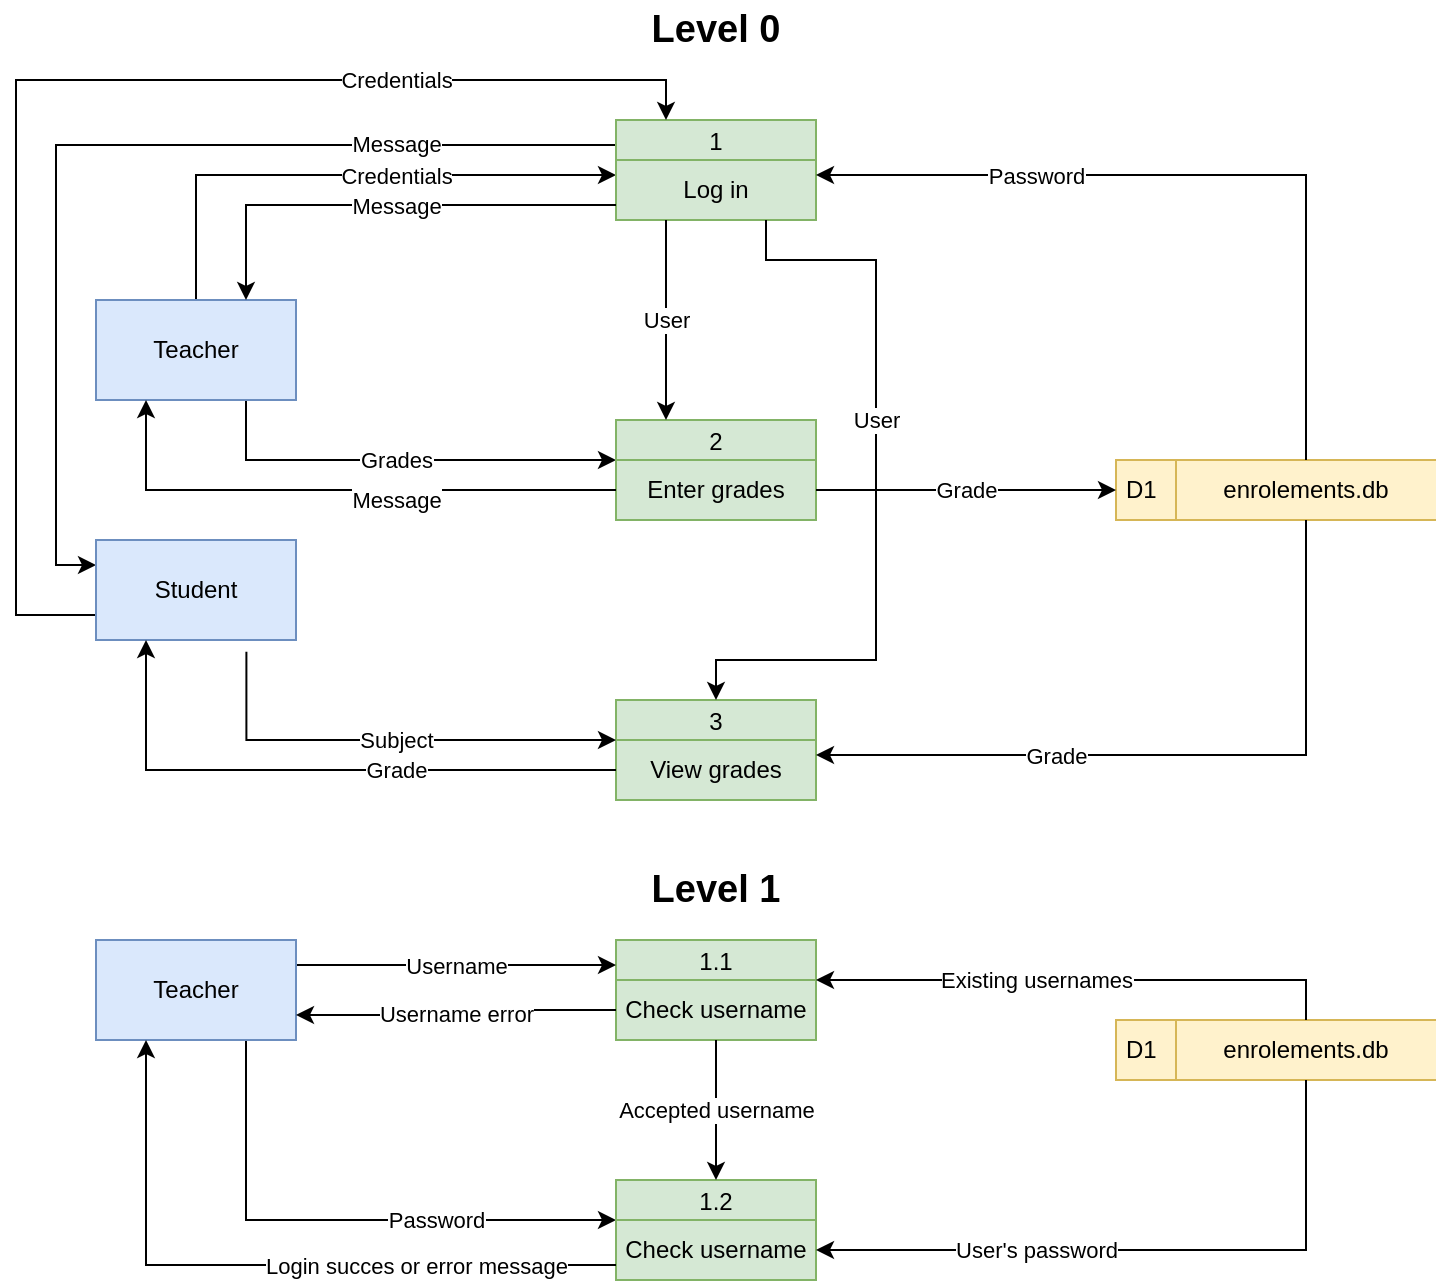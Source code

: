 <mxfile version="28.0.4" pages="8">
  <diagram name="DFD" id="k1uHRLImYfN2SwsOD2vU">
    <mxGraphModel dx="1659" dy="1902" grid="1" gridSize="10" guides="1" tooltips="1" connect="1" arrows="1" fold="1" page="0" pageScale="1" pageWidth="827" pageHeight="1169" math="0" shadow="0">
      <root>
        <mxCell id="0" />
        <mxCell id="1" parent="0" />
        <mxCell id="eDmQ_Hcld3dW57fEHj_g-13" value="Credentials" style="edgeStyle=orthogonalEdgeStyle;rounded=0;orthogonalLoop=1;jettySize=auto;html=1;exitX=0.5;exitY=0;exitDx=0;exitDy=0;entryX=0;entryY=0.25;entryDx=0;entryDy=0;" parent="1" source="eDmQ_Hcld3dW57fEHj_g-1" target="eDmQ_Hcld3dW57fEHj_g-10" edge="1">
          <mxGeometry x="0.193" relative="1" as="geometry">
            <mxPoint as="offset" />
          </mxGeometry>
        </mxCell>
        <mxCell id="eDmQ_Hcld3dW57fEHj_g-19" value="Grades" style="edgeStyle=orthogonalEdgeStyle;rounded=0;orthogonalLoop=1;jettySize=auto;html=1;exitX=0.75;exitY=1;exitDx=0;exitDy=0;entryX=0;entryY=0;entryDx=0;entryDy=0;" parent="1" source="eDmQ_Hcld3dW57fEHj_g-1" target="eDmQ_Hcld3dW57fEHj_g-8" edge="1">
          <mxGeometry x="-0.023" relative="1" as="geometry">
            <Array as="points">
              <mxPoint x="285" y="280" />
            </Array>
            <mxPoint as="offset" />
          </mxGeometry>
        </mxCell>
        <mxCell id="eDmQ_Hcld3dW57fEHj_g-1" value="Teacher" style="html=1;dashed=0;whiteSpace=wrap;fillColor=#dae8fc;strokeColor=#6c8ebf;" parent="1" vertex="1">
          <mxGeometry x="210" y="200" width="100" height="50" as="geometry" />
        </mxCell>
        <mxCell id="eDmQ_Hcld3dW57fEHj_g-2" value="3" style="swimlane;fontStyle=0;childLayout=stackLayout;horizontal=1;startSize=20;fillColor=#d5e8d4;horizontalStack=0;resizeParent=1;resizeParentMax=0;resizeLast=0;collapsible=0;marginBottom=0;swimlaneFillColor=#ffffff;strokeColor=#82b366;" parent="1" vertex="1">
          <mxGeometry x="470" y="400" width="100" height="50" as="geometry" />
        </mxCell>
        <mxCell id="eDmQ_Hcld3dW57fEHj_g-3" value="View grades" style="text;html=1;align=center;verticalAlign=middle;whiteSpace=wrap;rounded=0;fillColor=#d5e8d4;strokeColor=#82b366;" parent="eDmQ_Hcld3dW57fEHj_g-2" vertex="1">
          <mxGeometry y="20" width="100" height="30" as="geometry" />
        </mxCell>
        <mxCell id="eDmQ_Hcld3dW57fEHj_g-6" value="" style="group" parent="1" vertex="1" connectable="0">
          <mxGeometry x="720" y="280" width="160" height="30" as="geometry" />
        </mxCell>
        <mxCell id="eDmQ_Hcld3dW57fEHj_g-4" value="D1" style="html=1;dashed=0;whiteSpace=wrap;shape=mxgraph.dfd.dataStoreID;align=left;spacingLeft=3;points=[[0,0],[0.5,0],[1,0],[0,0.5],[1,0.5],[0,1],[0.5,1],[1,1]];fillColor=#fff2cc;strokeColor=#d6b656;" parent="eDmQ_Hcld3dW57fEHj_g-6" vertex="1">
          <mxGeometry width="160" height="30" as="geometry" />
        </mxCell>
        <mxCell id="eDmQ_Hcld3dW57fEHj_g-5" value="enrolements.db" style="text;html=1;align=center;verticalAlign=middle;whiteSpace=wrap;rounded=0;" parent="eDmQ_Hcld3dW57fEHj_g-6" vertex="1">
          <mxGeometry x="30" width="130" height="30" as="geometry" />
        </mxCell>
        <mxCell id="eDmQ_Hcld3dW57fEHj_g-7" value="2" style="swimlane;fontStyle=0;childLayout=stackLayout;horizontal=1;startSize=20;fillColor=#d5e8d4;horizontalStack=0;resizeParent=1;resizeParentMax=0;resizeLast=0;collapsible=0;marginBottom=0;swimlaneFillColor=#ffffff;strokeColor=#82b366;" parent="1" vertex="1">
          <mxGeometry x="470" y="260" width="100" height="50" as="geometry" />
        </mxCell>
        <mxCell id="eDmQ_Hcld3dW57fEHj_g-8" value="Enter grades" style="text;html=1;align=center;verticalAlign=middle;whiteSpace=wrap;rounded=0;fillColor=#d5e8d4;strokeColor=#82b366;" parent="eDmQ_Hcld3dW57fEHj_g-7" vertex="1">
          <mxGeometry y="20" width="100" height="30" as="geometry" />
        </mxCell>
        <mxCell id="eDmQ_Hcld3dW57fEHj_g-16" value="Message" style="edgeStyle=orthogonalEdgeStyle;rounded=0;orthogonalLoop=1;jettySize=auto;html=1;exitX=0;exitY=0.25;exitDx=0;exitDy=0;entryX=0;entryY=0.25;entryDx=0;entryDy=0;" parent="1" source="eDmQ_Hcld3dW57fEHj_g-9" target="eDmQ_Hcld3dW57fEHj_g-11" edge="1">
          <mxGeometry x="-0.569" relative="1" as="geometry">
            <mxPoint as="offset" />
          </mxGeometry>
        </mxCell>
        <mxCell id="eDmQ_Hcld3dW57fEHj_g-9" value="1" style="swimlane;fontStyle=0;childLayout=stackLayout;horizontal=1;startSize=20;fillColor=#d5e8d4;horizontalStack=0;resizeParent=1;resizeParentMax=0;resizeLast=0;collapsible=0;marginBottom=0;swimlaneFillColor=#ffffff;strokeColor=#82b366;" parent="1" vertex="1">
          <mxGeometry x="470" y="110" width="100" height="50" as="geometry" />
        </mxCell>
        <mxCell id="eDmQ_Hcld3dW57fEHj_g-10" value="Log in" style="text;html=1;align=center;verticalAlign=middle;whiteSpace=wrap;rounded=0;fillColor=#d5e8d4;strokeColor=#82b366;" parent="eDmQ_Hcld3dW57fEHj_g-9" vertex="1">
          <mxGeometry y="20" width="100" height="30" as="geometry" />
        </mxCell>
        <mxCell id="eDmQ_Hcld3dW57fEHj_g-17" value="Credentials" style="edgeStyle=orthogonalEdgeStyle;rounded=0;orthogonalLoop=1;jettySize=auto;html=1;exitX=0;exitY=0.75;exitDx=0;exitDy=0;entryX=0.25;entryY=0;entryDx=0;entryDy=0;" parent="1" source="eDmQ_Hcld3dW57fEHj_g-11" target="eDmQ_Hcld3dW57fEHj_g-9" edge="1">
          <mxGeometry x="0.525" relative="1" as="geometry">
            <Array as="points">
              <mxPoint x="170" y="358" />
              <mxPoint x="170" y="90" />
              <mxPoint x="495" y="90" />
            </Array>
            <mxPoint as="offset" />
          </mxGeometry>
        </mxCell>
        <mxCell id="eDmQ_Hcld3dW57fEHj_g-27" value="Subject" style="edgeStyle=orthogonalEdgeStyle;rounded=0;orthogonalLoop=1;jettySize=auto;html=1;exitX=0.752;exitY=1.118;exitDx=0;exitDy=0;entryX=0;entryY=0;entryDx=0;entryDy=0;exitPerimeter=0;" parent="1" source="eDmQ_Hcld3dW57fEHj_g-11" target="eDmQ_Hcld3dW57fEHj_g-3" edge="1">
          <mxGeometry x="0.039" relative="1" as="geometry">
            <Array as="points">
              <mxPoint x="285" y="420" />
            </Array>
            <mxPoint as="offset" />
          </mxGeometry>
        </mxCell>
        <mxCell id="eDmQ_Hcld3dW57fEHj_g-11" value="Student" style="html=1;dashed=0;whiteSpace=wrap;fillColor=#dae8fc;strokeColor=#6c8ebf;" parent="1" vertex="1">
          <mxGeometry x="210" y="320" width="100" height="50" as="geometry" />
        </mxCell>
        <mxCell id="eDmQ_Hcld3dW57fEHj_g-15" value="Message" style="edgeStyle=orthogonalEdgeStyle;rounded=0;orthogonalLoop=1;jettySize=auto;html=1;exitX=0;exitY=0.75;exitDx=0;exitDy=0;entryX=0.75;entryY=0;entryDx=0;entryDy=0;" parent="1" source="eDmQ_Hcld3dW57fEHj_g-10" target="eDmQ_Hcld3dW57fEHj_g-1" edge="1">
          <mxGeometry x="-0.054" relative="1" as="geometry">
            <mxPoint as="offset" />
          </mxGeometry>
        </mxCell>
        <mxCell id="eDmQ_Hcld3dW57fEHj_g-18" value="Password" style="edgeStyle=orthogonalEdgeStyle;rounded=0;orthogonalLoop=1;jettySize=auto;html=1;exitX=0.5;exitY=0;exitDx=0;exitDy=0;entryX=1;entryY=0.25;entryDx=0;entryDy=0;" parent="1" source="eDmQ_Hcld3dW57fEHj_g-5" target="eDmQ_Hcld3dW57fEHj_g-10" edge="1">
          <mxGeometry x="0.432" relative="1" as="geometry">
            <mxPoint as="offset" />
          </mxGeometry>
        </mxCell>
        <mxCell id="eDmQ_Hcld3dW57fEHj_g-20" value="Message" style="edgeStyle=orthogonalEdgeStyle;rounded=0;orthogonalLoop=1;jettySize=auto;html=1;exitX=0;exitY=0.5;exitDx=0;exitDy=0;entryX=0.25;entryY=1;entryDx=0;entryDy=0;" parent="1" source="eDmQ_Hcld3dW57fEHj_g-8" target="eDmQ_Hcld3dW57fEHj_g-1" edge="1">
          <mxGeometry x="-0.214" y="5" relative="1" as="geometry">
            <Array as="points">
              <mxPoint x="235" y="295" />
            </Array>
            <mxPoint as="offset" />
          </mxGeometry>
        </mxCell>
        <mxCell id="eDmQ_Hcld3dW57fEHj_g-23" value="User" style="edgeStyle=orthogonalEdgeStyle;rounded=0;orthogonalLoop=1;jettySize=auto;html=1;exitX=0.25;exitY=1;exitDx=0;exitDy=0;entryX=0.25;entryY=0;entryDx=0;entryDy=0;" parent="1" source="eDmQ_Hcld3dW57fEHj_g-10" target="eDmQ_Hcld3dW57fEHj_g-7" edge="1">
          <mxGeometry relative="1" as="geometry" />
        </mxCell>
        <mxCell id="eDmQ_Hcld3dW57fEHj_g-25" value="Grade" style="edgeStyle=orthogonalEdgeStyle;rounded=0;orthogonalLoop=1;jettySize=auto;html=1;entryX=0;entryY=0.5;entryDx=0;entryDy=0;exitX=1;exitY=0.5;exitDx=0;exitDy=0;" parent="1" source="eDmQ_Hcld3dW57fEHj_g-8" target="eDmQ_Hcld3dW57fEHj_g-4" edge="1">
          <mxGeometry relative="1" as="geometry">
            <mxPoint x="630" y="330" as="sourcePoint" />
          </mxGeometry>
        </mxCell>
        <mxCell id="eDmQ_Hcld3dW57fEHj_g-28" value="User" style="edgeStyle=orthogonalEdgeStyle;rounded=0;orthogonalLoop=1;jettySize=auto;html=1;exitX=0.75;exitY=1;exitDx=0;exitDy=0;entryX=0.5;entryY=0;entryDx=0;entryDy=0;" parent="1" source="eDmQ_Hcld3dW57fEHj_g-10" target="eDmQ_Hcld3dW57fEHj_g-2" edge="1">
          <mxGeometry x="-0.173" relative="1" as="geometry">
            <Array as="points">
              <mxPoint x="545" y="180" />
              <mxPoint x="600" y="180" />
              <mxPoint x="600" y="380" />
              <mxPoint x="520" y="380" />
            </Array>
            <mxPoint as="offset" />
          </mxGeometry>
        </mxCell>
        <mxCell id="eDmQ_Hcld3dW57fEHj_g-29" value="Grade" style="edgeStyle=orthogonalEdgeStyle;rounded=0;orthogonalLoop=1;jettySize=auto;html=1;exitX=0;exitY=0.5;exitDx=0;exitDy=0;entryX=0.25;entryY=1;entryDx=0;entryDy=0;" parent="1" source="eDmQ_Hcld3dW57fEHj_g-3" target="eDmQ_Hcld3dW57fEHj_g-11" edge="1">
          <mxGeometry x="-0.267" relative="1" as="geometry">
            <Array as="points">
              <mxPoint x="235" y="435" />
            </Array>
            <mxPoint as="offset" />
          </mxGeometry>
        </mxCell>
        <mxCell id="eDmQ_Hcld3dW57fEHj_g-30" value="Grade" style="edgeStyle=orthogonalEdgeStyle;rounded=0;orthogonalLoop=1;jettySize=auto;html=1;exitX=0.5;exitY=1;exitDx=0;exitDy=0;entryX=1;entryY=0.25;entryDx=0;entryDy=0;" parent="1" source="eDmQ_Hcld3dW57fEHj_g-5" target="eDmQ_Hcld3dW57fEHj_g-3" edge="1">
          <mxGeometry x="0.338" relative="1" as="geometry">
            <mxPoint as="offset" />
          </mxGeometry>
        </mxCell>
        <mxCell id="eDmQ_Hcld3dW57fEHj_g-33" value="Level 0" style="text;html=1;align=center;verticalAlign=middle;whiteSpace=wrap;rounded=0;fontSize=19;fontStyle=1" parent="1" vertex="1">
          <mxGeometry x="460" y="50" width="120" height="30" as="geometry" />
        </mxCell>
        <mxCell id="eDmQ_Hcld3dW57fEHj_g-34" value="Level 1" style="text;html=1;align=center;verticalAlign=middle;whiteSpace=wrap;rounded=0;fontSize=19;fontStyle=1" parent="1" vertex="1">
          <mxGeometry x="460" y="480" width="120" height="30" as="geometry" />
        </mxCell>
        <mxCell id="eDmQ_Hcld3dW57fEHj_g-35" value="1.1" style="swimlane;fontStyle=0;childLayout=stackLayout;horizontal=1;startSize=20;fillColor=#d5e8d4;horizontalStack=0;resizeParent=1;resizeParentMax=0;resizeLast=0;collapsible=0;marginBottom=0;swimlaneFillColor=#ffffff;strokeColor=#82b366;" parent="1" vertex="1">
          <mxGeometry x="470" y="520" width="100" height="50" as="geometry" />
        </mxCell>
        <mxCell id="eDmQ_Hcld3dW57fEHj_g-36" value="Check username" style="text;html=1;align=center;verticalAlign=middle;whiteSpace=wrap;rounded=0;fillColor=#d5e8d4;strokeColor=#82b366;" parent="eDmQ_Hcld3dW57fEHj_g-35" vertex="1">
          <mxGeometry y="20" width="100" height="30" as="geometry" />
        </mxCell>
        <mxCell id="eDmQ_Hcld3dW57fEHj_g-37" value="" style="group" parent="1" vertex="1" connectable="0">
          <mxGeometry x="720" y="560" width="160" height="30" as="geometry" />
        </mxCell>
        <mxCell id="eDmQ_Hcld3dW57fEHj_g-38" value="D1" style="html=1;dashed=0;whiteSpace=wrap;shape=mxgraph.dfd.dataStoreID;align=left;spacingLeft=3;points=[[0,0],[0.5,0],[1,0],[0,0.5],[1,0.5],[0,1],[0.5,1],[1,1]];fillColor=#fff2cc;strokeColor=#d6b656;" parent="eDmQ_Hcld3dW57fEHj_g-37" vertex="1">
          <mxGeometry width="160" height="30" as="geometry" />
        </mxCell>
        <mxCell id="eDmQ_Hcld3dW57fEHj_g-39" value="enrolements.db" style="text;html=1;align=center;verticalAlign=middle;whiteSpace=wrap;rounded=0;" parent="eDmQ_Hcld3dW57fEHj_g-37" vertex="1">
          <mxGeometry x="30" width="130" height="30" as="geometry" />
        </mxCell>
        <mxCell id="eDmQ_Hcld3dW57fEHj_g-43" value="Username" style="edgeStyle=orthogonalEdgeStyle;rounded=0;orthogonalLoop=1;jettySize=auto;html=1;exitX=1;exitY=0.25;exitDx=0;exitDy=0;entryX=0;entryY=0.25;entryDx=0;entryDy=0;" parent="1" source="eDmQ_Hcld3dW57fEHj_g-40" target="eDmQ_Hcld3dW57fEHj_g-35" edge="1">
          <mxGeometry relative="1" as="geometry" />
        </mxCell>
        <mxCell id="eDmQ_Hcld3dW57fEHj_g-47" value="Password" style="edgeStyle=orthogonalEdgeStyle;rounded=0;orthogonalLoop=1;jettySize=auto;html=1;exitX=0.75;exitY=1;exitDx=0;exitDy=0;entryX=0;entryY=0;entryDx=0;entryDy=0;" parent="1" source="eDmQ_Hcld3dW57fEHj_g-40" target="eDmQ_Hcld3dW57fEHj_g-42" edge="1">
          <mxGeometry x="0.345" relative="1" as="geometry">
            <Array as="points">
              <mxPoint x="285" y="660" />
            </Array>
            <mxPoint as="offset" />
          </mxGeometry>
        </mxCell>
        <mxCell id="eDmQ_Hcld3dW57fEHj_g-40" value="Teacher" style="html=1;dashed=0;whiteSpace=wrap;fillColor=#dae8fc;strokeColor=#6c8ebf;" parent="1" vertex="1">
          <mxGeometry x="210" y="520" width="100" height="50" as="geometry" />
        </mxCell>
        <mxCell id="eDmQ_Hcld3dW57fEHj_g-41" value="1.2" style="swimlane;fontStyle=0;childLayout=stackLayout;horizontal=1;startSize=20;fillColor=#d5e8d4;horizontalStack=0;resizeParent=1;resizeParentMax=0;resizeLast=0;collapsible=0;marginBottom=0;swimlaneFillColor=#ffffff;strokeColor=#82b366;" parent="1" vertex="1">
          <mxGeometry x="470" y="640" width="100" height="50" as="geometry" />
        </mxCell>
        <mxCell id="eDmQ_Hcld3dW57fEHj_g-42" value="Check username" style="text;html=1;align=center;verticalAlign=middle;whiteSpace=wrap;rounded=0;fillColor=#d5e8d4;strokeColor=#82b366;" parent="eDmQ_Hcld3dW57fEHj_g-41" vertex="1">
          <mxGeometry y="20" width="100" height="30" as="geometry" />
        </mxCell>
        <mxCell id="eDmQ_Hcld3dW57fEHj_g-44" value="Username error" style="edgeStyle=orthogonalEdgeStyle;rounded=0;orthogonalLoop=1;jettySize=auto;html=1;exitX=0;exitY=0.5;exitDx=0;exitDy=0;entryX=1;entryY=0.75;entryDx=0;entryDy=0;" parent="1" source="eDmQ_Hcld3dW57fEHj_g-36" target="eDmQ_Hcld3dW57fEHj_g-40" edge="1">
          <mxGeometry relative="1" as="geometry" />
        </mxCell>
        <mxCell id="eDmQ_Hcld3dW57fEHj_g-45" value="Existing usernames" style="edgeStyle=orthogonalEdgeStyle;rounded=0;orthogonalLoop=1;jettySize=auto;html=1;exitX=0.5;exitY=0;exitDx=0;exitDy=0;entryX=1;entryY=0;entryDx=0;entryDy=0;" parent="1" source="eDmQ_Hcld3dW57fEHj_g-39" target="eDmQ_Hcld3dW57fEHj_g-36" edge="1">
          <mxGeometry x="0.17" relative="1" as="geometry">
            <Array as="points">
              <mxPoint x="815" y="540" />
            </Array>
            <mxPoint as="offset" />
          </mxGeometry>
        </mxCell>
        <mxCell id="eDmQ_Hcld3dW57fEHj_g-46" value="Accepted username" style="edgeStyle=orthogonalEdgeStyle;rounded=0;orthogonalLoop=1;jettySize=auto;html=1;exitX=0.5;exitY=1;exitDx=0;exitDy=0;entryX=0.5;entryY=0;entryDx=0;entryDy=0;" parent="1" source="eDmQ_Hcld3dW57fEHj_g-36" target="eDmQ_Hcld3dW57fEHj_g-41" edge="1">
          <mxGeometry relative="1" as="geometry" />
        </mxCell>
        <mxCell id="eDmQ_Hcld3dW57fEHj_g-48" value="Login succes or error message" style="edgeStyle=orthogonalEdgeStyle;rounded=0;orthogonalLoop=1;jettySize=auto;html=1;exitX=0;exitY=0.75;exitDx=0;exitDy=0;entryX=0.25;entryY=1;entryDx=0;entryDy=0;" parent="1" source="eDmQ_Hcld3dW57fEHj_g-42" target="eDmQ_Hcld3dW57fEHj_g-40" edge="1">
          <mxGeometry x="-0.424" relative="1" as="geometry">
            <mxPoint as="offset" />
          </mxGeometry>
        </mxCell>
        <mxCell id="eDmQ_Hcld3dW57fEHj_g-49" value="User&#39;s password" style="edgeStyle=orthogonalEdgeStyle;rounded=0;orthogonalLoop=1;jettySize=auto;html=1;exitX=0.5;exitY=1;exitDx=0;exitDy=0;entryX=1;entryY=0.5;entryDx=0;entryDy=0;" parent="1" source="eDmQ_Hcld3dW57fEHj_g-39" target="eDmQ_Hcld3dW57fEHj_g-42" edge="1">
          <mxGeometry x="0.333" relative="1" as="geometry">
            <mxPoint as="offset" />
          </mxGeometry>
        </mxCell>
      </root>
    </mxGraphModel>
  </diagram>
  <diagram id="AiO2h9Mu9w37BRB8Gbbf" name="ERD">
    <mxGraphModel dx="1659" dy="1902" grid="1" gridSize="10" guides="1" tooltips="1" connect="1" arrows="1" fold="1" page="1" pageScale="1" pageWidth="827" pageHeight="1169" math="0" shadow="0">
      <root>
        <mxCell id="0" />
        <mxCell id="1" parent="0" />
        <mxCell id="xX04Utnvq8yhkhUkYNgp-1" value="Zero to One" style="text;html=1;align=left;verticalAlign=middle;whiteSpace=wrap;rounded=0;fontFamily=Lucida Console;" parent="1" vertex="1">
          <mxGeometry x="80" y="60" width="120" height="20" as="geometry" />
        </mxCell>
        <mxCell id="xX04Utnvq8yhkhUkYNgp-2" value="One and only One" style="text;html=1;align=left;verticalAlign=middle;whiteSpace=wrap;rounded=0;fontFamily=Lucida Console;" parent="1" vertex="1">
          <mxGeometry x="80" y="90" width="120" height="20" as="geometry" />
        </mxCell>
        <mxCell id="xX04Utnvq8yhkhUkYNgp-3" value="Zero to Many" style="text;html=1;align=left;verticalAlign=middle;whiteSpace=wrap;rounded=0;fontFamily=Lucida Console;" parent="1" vertex="1">
          <mxGeometry x="80" y="120" width="120" height="20" as="geometry" />
        </mxCell>
        <mxCell id="xX04Utnvq8yhkhUkYNgp-4" value="One to Many" style="text;html=1;align=left;verticalAlign=middle;whiteSpace=wrap;rounded=0;fontFamily=Lucida Console;" parent="1" vertex="1">
          <mxGeometry x="80" y="150" width="120" height="20" as="geometry" />
        </mxCell>
        <mxCell id="xX04Utnvq8yhkhUkYNgp-5" value="" style="endArrow=ERzeroToOne;html=1;rounded=0;hachureGap=4;fontFamily=Architects Daughter;fontSource=https%3A%2F%2Ffonts.googleapis.com%2Fcss%3Ffamily%3DArchitects%2BDaughter;endFill=0;strokeWidth=1;endSize=9;" parent="1" edge="1">
          <mxGeometry width="50" height="50" relative="1" as="geometry">
            <mxPoint x="210" y="69.8" as="sourcePoint" />
            <mxPoint x="250" y="69.8" as="targetPoint" />
          </mxGeometry>
        </mxCell>
        <mxCell id="xX04Utnvq8yhkhUkYNgp-6" value="" style="endArrow=ERmandOne;html=1;rounded=0;hachureGap=4;fontFamily=Architects Daughter;fontSource=https%3A%2F%2Ffonts.googleapis.com%2Fcss%3Ffamily%3DArchitects%2BDaughter;endFill=0;strokeWidth=1;endSize=9;" parent="1" edge="1">
          <mxGeometry width="50" height="50" relative="1" as="geometry">
            <mxPoint x="210" y="99.8" as="sourcePoint" />
            <mxPoint x="250" y="99.8" as="targetPoint" />
          </mxGeometry>
        </mxCell>
        <mxCell id="xX04Utnvq8yhkhUkYNgp-7" value="" style="endArrow=ERzeroToMany;html=1;rounded=0;hachureGap=4;fontFamily=Architects Daughter;fontSource=https%3A%2F%2Ffonts.googleapis.com%2Fcss%3Ffamily%3DArchitects%2BDaughter;endFill=0;strokeWidth=1;endSize=9;" parent="1" edge="1">
          <mxGeometry width="50" height="50" relative="1" as="geometry">
            <mxPoint x="210" y="129.8" as="sourcePoint" />
            <mxPoint x="250" y="129.8" as="targetPoint" />
          </mxGeometry>
        </mxCell>
        <mxCell id="xX04Utnvq8yhkhUkYNgp-8" value="" style="endArrow=ERzeroToMany;html=1;rounded=0;hachureGap=4;fontFamily=Architects Daughter;fontSource=https%3A%2F%2Ffonts.googleapis.com%2Fcss%3Ffamily%3DArchitects%2BDaughter;endFill=0;strokeWidth=1;endSize=9;" parent="1" edge="1">
          <mxGeometry width="50" height="50" relative="1" as="geometry">
            <mxPoint x="210" y="159.8" as="sourcePoint" />
            <mxPoint x="250" y="159.8" as="targetPoint" />
          </mxGeometry>
        </mxCell>
      </root>
    </mxGraphModel>
  </diagram>
  <diagram id="Crn8sHyS5GRiseBBvbT2" name="Creating database">
    <mxGraphModel dx="1062" dy="1269" grid="1" gridSize="10" guides="1" tooltips="1" connect="1" arrows="1" fold="1" page="1" pageScale="1" pageWidth="827" pageHeight="1169" math="0" shadow="0">
      <root>
        <mxCell id="0" />
        <mxCell id="1" parent="0" />
        <mxCell id="Hvvu2HCNYMh-8Z6HoPda-2" style="edgeStyle=orthogonalEdgeStyle;rounded=0;hachureGap=4;orthogonalLoop=1;jettySize=auto;html=1;exitX=0.5;exitY=1;exitDx=0;exitDy=0;entryX=0.5;entryY=0;entryDx=0;entryDy=0;fontFamily=Architects Daughter;fontSource=https%3A%2F%2Ffonts.googleapis.com%2Fcss%3Ffamily%3DArchitects%2BDaughter;" parent="1" source="K0oiARi_F-GEbVJfT8f8-1" target="Hvvu2HCNYMh-8Z6HoPda-1" edge="1">
          <mxGeometry relative="1" as="geometry" />
        </mxCell>
        <mxCell id="K0oiARi_F-GEbVJfT8f8-1" value="Develop ERD" style="rounded=1;whiteSpace=wrap;html=1;fillColor=#fad7ac;strokeColor=#b46504;sketchStyle=comic;fontStyle=1;fontSize=14;fontFamily=Comic Sans MS;" parent="1" vertex="1">
          <mxGeometry x="120" y="120" width="160" height="40" as="geometry" />
        </mxCell>
        <mxCell id="K0oiARi_F-GEbVJfT8f8-2" style="edgeStyle=orthogonalEdgeStyle;rounded=0;hachureGap=4;orthogonalLoop=1;jettySize=auto;html=1;exitX=0.5;exitY=1;exitDx=0;exitDy=0;entryX=0.5;entryY=0;entryDx=0;entryDy=0;fontFamily=Architects Daughter;fontSource=https%3A%2F%2Ffonts.googleapis.com%2Fcss%3Ffamily%3DArchitects%2BDaughter;sketchStyle=comic;" parent="1" source="K0oiARi_F-GEbVJfT8f8-3" target="K0oiARi_F-GEbVJfT8f8-1" edge="1">
          <mxGeometry relative="1" as="geometry" />
        </mxCell>
        <mxCell id="K0oiARi_F-GEbVJfT8f8-3" value="Analyse data file" style="rounded=1;whiteSpace=wrap;html=1;fillColor=#d5e8d4;strokeColor=#82b366;sketchStyle=comic;fontStyle=1;fontSize=14;fontFamily=Comic Sans MS;" parent="1" vertex="1">
          <mxGeometry x="120" y="50" width="160" height="40" as="geometry" />
        </mxCell>
        <mxCell id="K0oiARi_F-GEbVJfT8f8-4" style="edgeStyle=orthogonalEdgeStyle;rounded=0;hachureGap=4;orthogonalLoop=1;jettySize=auto;html=1;exitX=0.5;exitY=1;exitDx=0;exitDy=0;entryX=0.5;entryY=0;entryDx=0;entryDy=0;fontFamily=Architects Daughter;fontSource=https%3A%2F%2Ffonts.googleapis.com%2Fcss%3Ffamily%3DArchitects%2BDaughter;sketchStyle=comic;" parent="1" source="K0oiARi_F-GEbVJfT8f8-5" target="K0oiARi_F-GEbVJfT8f8-6" edge="1">
          <mxGeometry relative="1" as="geometry" />
        </mxCell>
        <mxCell id="K0oiARi_F-GEbVJfT8f8-5" value="Create tables in&amp;nbsp;&lt;div&gt;DB Browser&lt;/div&gt;" style="rounded=1;whiteSpace=wrap;html=1;fillColor=#bac8d3;strokeColor=#23445d;sketchStyle=comic;fontStyle=1;fontSize=14;fontFamily=Comic Sans MS;" parent="1" vertex="1">
          <mxGeometry x="120" y="420" width="160" height="40" as="geometry" />
        </mxCell>
        <mxCell id="Hvvu2HCNYMh-8Z6HoPda-5" style="edgeStyle=orthogonalEdgeStyle;rounded=0;hachureGap=4;orthogonalLoop=1;jettySize=auto;html=1;exitX=0.5;exitY=1;exitDx=0;exitDy=0;entryX=0.5;entryY=0;entryDx=0;entryDy=0;fontFamily=Architects Daughter;fontSource=https%3A%2F%2Ffonts.googleapis.com%2Fcss%3Ffamily%3DArchitects%2BDaughter;" parent="1" source="K0oiARi_F-GEbVJfT8f8-6" target="Hvvu2HCNYMh-8Z6HoPda-4" edge="1">
          <mxGeometry relative="1" as="geometry" />
        </mxCell>
        <mxCell id="K0oiARi_F-GEbVJfT8f8-6" value="Code create_db" style="rounded=1;whiteSpace=wrap;html=1;fillColor=#d0cee2;strokeColor=#56517e;sketchStyle=comic;fontStyle=1;fontSize=14;fontFamily=Comic Sans MS;" parent="1" vertex="1">
          <mxGeometry x="120" y="500" width="160" height="40" as="geometry" />
        </mxCell>
        <mxCell id="Hvvu2HCNYMh-8Z6HoPda-7" value="No" style="edgeStyle=orthogonalEdgeStyle;rounded=0;hachureGap=4;orthogonalLoop=1;jettySize=auto;html=1;exitX=0.5;exitY=1;exitDx=0;exitDy=0;exitPerimeter=0;entryX=0.5;entryY=0;entryDx=0;entryDy=0;fontFamily=Comic Sans MS;fontSize=14;fontStyle=1;" parent="1" source="K0oiARi_F-GEbVJfT8f8-8" target="K0oiARi_F-GEbVJfT8f8-5" edge="1">
          <mxGeometry relative="1" as="geometry" />
        </mxCell>
        <mxCell id="K0oiARi_F-GEbVJfT8f8-8" value="does DB&amp;nbsp;&lt;div style=&quot;font-size: 14px;&quot;&gt;exist?&lt;/div&gt;" style="strokeWidth=2;html=1;shape=mxgraph.flowchart.decision;whiteSpace=wrap;fillColor=#fff2cc;strokeColor=#d6b656;fontFamily=Comic Sans MS;fontStyle=1;hachureGap=4;fontSource=https%3A%2F%2Ffonts.googleapis.com%2Fcss%3Ffamily%3DArchitects%2BDaughter;sketchStyle=comic;fontSize=14;" parent="1" vertex="1">
          <mxGeometry x="150" y="270" width="100" height="100" as="geometry" />
        </mxCell>
        <mxCell id="Hvvu2HCNYMh-8Z6HoPda-1" value="Code datastore" style="rounded=1;whiteSpace=wrap;html=1;fillColor=#d0cee2;strokeColor=#56517e;sketchStyle=comic;fontStyle=1;fontSize=14;fontFamily=Comic Sans MS;" parent="1" vertex="1">
          <mxGeometry x="120" y="200" width="160" height="40" as="geometry" />
        </mxCell>
        <mxCell id="Hvvu2HCNYMh-8Z6HoPda-3" style="edgeStyle=orthogonalEdgeStyle;rounded=0;hachureGap=4;orthogonalLoop=1;jettySize=auto;html=1;exitX=0.5;exitY=1;exitDx=0;exitDy=0;entryX=0.5;entryY=0;entryDx=0;entryDy=0;entryPerimeter=0;fontFamily=Architects Daughter;fontSource=https%3A%2F%2Ffonts.googleapis.com%2Fcss%3Ffamily%3DArchitects%2BDaughter;" parent="1" source="Hvvu2HCNYMh-8Z6HoPda-1" target="K0oiARi_F-GEbVJfT8f8-8" edge="1">
          <mxGeometry relative="1" as="geometry" />
        </mxCell>
        <mxCell id="Hvvu2HCNYMh-8Z6HoPda-8" style="edgeStyle=orthogonalEdgeStyle;rounded=0;hachureGap=4;orthogonalLoop=1;jettySize=auto;html=1;exitX=0.5;exitY=1;exitDx=0;exitDy=0;entryX=0.5;entryY=0;entryDx=0;entryDy=0;fontFamily=Architects Daughter;fontSource=https%3A%2F%2Ffonts.googleapis.com%2Fcss%3Ffamily%3DArchitects%2BDaughter;" parent="1" source="Hvvu2HCNYMh-8Z6HoPda-4" target="Hvvu2HCNYMh-8Z6HoPda-6" edge="1">
          <mxGeometry relative="1" as="geometry" />
        </mxCell>
        <mxCell id="Hvvu2HCNYMh-8Z6HoPda-4" value="Test" style="rounded=1;whiteSpace=wrap;html=1;fillColor=#d0cee2;strokeColor=#FF3399;sketchStyle=comic;fontStyle=1;fontSize=14;fontFamily=Comic Sans MS;strokeWidth=3;" parent="1" vertex="1">
          <mxGeometry x="120" y="580" width="160" height="40" as="geometry" />
        </mxCell>
        <mxCell id="Hvvu2HCNYMh-8Z6HoPda-10" style="edgeStyle=orthogonalEdgeStyle;rounded=0;hachureGap=4;orthogonalLoop=1;jettySize=auto;html=1;exitX=0.5;exitY=1;exitDx=0;exitDy=0;entryX=0.5;entryY=0;entryDx=0;entryDy=0;fontFamily=Architects Daughter;fontSource=https%3A%2F%2Ffonts.googleapis.com%2Fcss%3Ffamily%3DArchitects%2BDaughter;" parent="1" source="Hvvu2HCNYMh-8Z6HoPda-6" target="Hvvu2HCNYMh-8Z6HoPda-9" edge="1">
          <mxGeometry relative="1" as="geometry" />
        </mxCell>
        <mxCell id="Hvvu2HCNYMh-8Z6HoPda-6" value="Read data from csv" style="rounded=1;whiteSpace=wrap;html=1;fillColor=#d0cee2;strokeColor=#56517e;sketchStyle=comic;fontStyle=1;fontSize=14;fontFamily=Comic Sans MS;" parent="1" vertex="1">
          <mxGeometry x="120" y="660" width="160" height="40" as="geometry" />
        </mxCell>
        <mxCell id="Hvvu2HCNYMh-8Z6HoPda-12" style="edgeStyle=orthogonalEdgeStyle;rounded=0;hachureGap=4;orthogonalLoop=1;jettySize=auto;html=1;exitX=0.5;exitY=1;exitDx=0;exitDy=0;entryX=0.5;entryY=0;entryDx=0;entryDy=0;fontFamily=Architects Daughter;fontSource=https%3A%2F%2Ffonts.googleapis.com%2Fcss%3Ffamily%3DArchitects%2BDaughter;" parent="1" source="Hvvu2HCNYMh-8Z6HoPda-9" target="Hvvu2HCNYMh-8Z6HoPda-11" edge="1">
          <mxGeometry relative="1" as="geometry" />
        </mxCell>
        <mxCell id="Hvvu2HCNYMh-8Z6HoPda-9" value="Test" style="rounded=1;whiteSpace=wrap;html=1;fillColor=#d0cee2;strokeColor=#FF3399;sketchStyle=comic;fontStyle=1;fontSize=14;fontFamily=Comic Sans MS;strokeWidth=3;" parent="1" vertex="1">
          <mxGeometry x="120" y="740" width="160" height="40" as="geometry" />
        </mxCell>
        <mxCell id="Hvvu2HCNYMh-8Z6HoPda-14" style="edgeStyle=orthogonalEdgeStyle;rounded=0;hachureGap=4;orthogonalLoop=1;jettySize=auto;html=1;exitX=0.5;exitY=1;exitDx=0;exitDy=0;entryX=0.5;entryY=0;entryDx=0;entryDy=0;fontFamily=Architects Daughter;fontSource=https%3A%2F%2Ffonts.googleapis.com%2Fcss%3Ffamily%3DArchitects%2BDaughter;" parent="1" source="Hvvu2HCNYMh-8Z6HoPda-11" target="Hvvu2HCNYMh-8Z6HoPda-13" edge="1">
          <mxGeometry relative="1" as="geometry" />
        </mxCell>
        <mxCell id="Hvvu2HCNYMh-8Z6HoPda-11" value="Read next row of csv" style="rounded=1;whiteSpace=wrap;html=1;fillColor=#d0cee2;strokeColor=#56517e;sketchStyle=comic;fontStyle=1;fontSize=14;fontFamily=Comic Sans MS;" parent="1" vertex="1">
          <mxGeometry x="120" y="820" width="160" height="40" as="geometry" />
        </mxCell>
        <mxCell id="Hvvu2HCNYMh-8Z6HoPda-16" style="edgeStyle=orthogonalEdgeStyle;rounded=0;hachureGap=4;orthogonalLoop=1;jettySize=auto;html=1;exitX=0.5;exitY=1;exitDx=0;exitDy=0;entryX=0.5;entryY=0;entryDx=0;entryDy=0;fontFamily=Architects Daughter;fontSource=https%3A%2F%2Ffonts.googleapis.com%2Fcss%3Ffamily%3DArchitects%2BDaughter;" parent="1" source="Hvvu2HCNYMh-8Z6HoPda-13" target="Hvvu2HCNYMh-8Z6HoPda-15" edge="1">
          <mxGeometry relative="1" as="geometry" />
        </mxCell>
        <mxCell id="Hvvu2HCNYMh-8Z6HoPda-13" value="Insert into tables without FK" style="rounded=1;whiteSpace=wrap;html=1;fillColor=#d0cee2;strokeColor=#56517e;sketchStyle=comic;fontStyle=1;fontSize=14;fontFamily=Comic Sans MS;" parent="1" vertex="1">
          <mxGeometry x="120" y="900" width="160" height="40" as="geometry" />
        </mxCell>
        <mxCell id="Hvvu2HCNYMh-8Z6HoPda-15" value="Insert into tables with existing FK" style="rounded=1;whiteSpace=wrap;html=1;fillColor=#d0cee2;strokeColor=#56517e;sketchStyle=comic;fontStyle=1;fontSize=14;fontFamily=Comic Sans MS;" parent="1" vertex="1">
          <mxGeometry x="120" y="980" width="160" height="40" as="geometry" />
        </mxCell>
        <mxCell id="Hvvu2HCNYMh-8Z6HoPda-19" value="No" style="edgeStyle=orthogonalEdgeStyle;rounded=0;hachureGap=4;orthogonalLoop=1;jettySize=auto;html=1;exitX=1;exitY=0.5;exitDx=0;exitDy=0;exitPerimeter=0;entryX=1;entryY=0.5;entryDx=0;entryDy=0;fontFamily=Architects Daughter;fontSource=https%3A%2F%2Ffonts.googleapis.com%2Fcss%3Ffamily%3DArchitects%2BDaughter;fontSize=14;fontStyle=1" parent="1" source="Hvvu2HCNYMh-8Z6HoPda-17" target="Hvvu2HCNYMh-8Z6HoPda-11" edge="1">
          <mxGeometry relative="1" as="geometry">
            <Array as="points">
              <mxPoint x="320" y="1099" />
              <mxPoint x="320" y="840" />
            </Array>
          </mxGeometry>
        </mxCell>
        <mxCell id="Hvvu2HCNYMh-8Z6HoPda-21" value="Yes" style="edgeStyle=orthogonalEdgeStyle;rounded=0;hachureGap=4;orthogonalLoop=1;jettySize=auto;html=1;exitX=0.5;exitY=1;exitDx=0;exitDy=0;exitPerimeter=0;entryX=0.5;entryY=0;entryDx=0;entryDy=0;fontFamily=Architects Daughter;fontSource=https%3A%2F%2Ffonts.googleapis.com%2Fcss%3Ffamily%3DArchitects%2BDaughter;fontSize=14;fontStyle=1" parent="1" source="Hvvu2HCNYMh-8Z6HoPda-17" target="Hvvu2HCNYMh-8Z6HoPda-20" edge="1">
          <mxGeometry relative="1" as="geometry" />
        </mxCell>
        <mxCell id="Hvvu2HCNYMh-8Z6HoPda-17" value="end of&amp;nbsp;&lt;div&gt;csv file?&lt;/div&gt;" style="strokeWidth=2;html=1;shape=mxgraph.flowchart.decision;whiteSpace=wrap;fillColor=#fff2cc;strokeColor=#d6b656;fontFamily=Comic Sans MS;fontStyle=1;hachureGap=4;fontSource=https%3A%2F%2Ffonts.googleapis.com%2Fcss%3Ffamily%3DArchitects%2BDaughter;sketchStyle=comic;fontSize=14;" parent="1" vertex="1">
          <mxGeometry x="150" y="1049" width="100" height="100" as="geometry" />
        </mxCell>
        <mxCell id="Hvvu2HCNYMh-8Z6HoPda-18" style="edgeStyle=orthogonalEdgeStyle;rounded=0;hachureGap=4;orthogonalLoop=1;jettySize=auto;html=1;exitX=0.5;exitY=1;exitDx=0;exitDy=0;entryX=0.5;entryY=0;entryDx=0;entryDy=0;entryPerimeter=0;fontFamily=Architects Daughter;fontSource=https%3A%2F%2Ffonts.googleapis.com%2Fcss%3Ffamily%3DArchitects%2BDaughter;" parent="1" source="Hvvu2HCNYMh-8Z6HoPda-15" target="Hvvu2HCNYMh-8Z6HoPda-17" edge="1">
          <mxGeometry relative="1" as="geometry" />
        </mxCell>
        <mxCell id="Hvvu2HCNYMh-8Z6HoPda-23" style="edgeStyle=orthogonalEdgeStyle;rounded=0;hachureGap=4;orthogonalLoop=1;jettySize=auto;html=1;exitX=0.5;exitY=1;exitDx=0;exitDy=0;entryX=0.5;entryY=0;entryDx=0;entryDy=0;fontFamily=Architects Daughter;fontSource=https%3A%2F%2Ffonts.googleapis.com%2Fcss%3Ffamily%3DArchitects%2BDaughter;" parent="1" source="Hvvu2HCNYMh-8Z6HoPda-20" target="Hvvu2HCNYMh-8Z6HoPda-22" edge="1">
          <mxGeometry relative="1" as="geometry" />
        </mxCell>
        <mxCell id="Hvvu2HCNYMh-8Z6HoPda-20" value="commit db" style="rounded=1;whiteSpace=wrap;html=1;fillColor=#d0cee2;strokeColor=#56517e;sketchStyle=comic;fontStyle=1;fontSize=14;fontFamily=Comic Sans MS;" parent="1" vertex="1">
          <mxGeometry x="120" y="1200" width="160" height="40" as="geometry" />
        </mxCell>
        <mxCell id="Hvvu2HCNYMh-8Z6HoPda-22" value="Test" style="rounded=1;whiteSpace=wrap;html=1;fillColor=#d0cee2;strokeColor=#FF3399;sketchStyle=comic;fontStyle=1;fontSize=14;fontFamily=Comic Sans MS;strokeWidth=3;" parent="1" vertex="1">
          <mxGeometry x="120" y="1280" width="160" height="40" as="geometry" />
        </mxCell>
      </root>
    </mxGraphModel>
  </diagram>
  <diagram id="iAS641-KRZGx_bZJsb7Q" name="UCD Acvitity 1">
    <mxGraphModel dx="1211" dy="1087" grid="1" gridSize="10" guides="1" tooltips="1" connect="1" arrows="1" fold="1" page="0" pageScale="1" pageWidth="827" pageHeight="1169" math="0" shadow="0">
      <root>
        <mxCell id="0" />
        <mxCell id="1" parent="0" />
        <mxCell id="ix0lK0YHnOWzvOkJzoAw-30" value="Student Portal" style="rounded=0;whiteSpace=wrap;html=1;verticalAlign=top;" vertex="1" parent="1">
          <mxGeometry x="-60" y="160" width="280" height="740" as="geometry" />
        </mxCell>
        <mxCell id="ix0lK0YHnOWzvOkJzoAw-18" style="rounded=0;orthogonalLoop=1;jettySize=auto;html=1;exitX=1;exitY=0.333;exitDx=0;exitDy=0;exitPerimeter=0;entryX=0;entryY=0.5;entryDx=0;entryDy=0;endArrow=none;startFill=0;" edge="1" parent="1" source="ix0lK0YHnOWzvOkJzoAw-1" target="ix0lK0YHnOWzvOkJzoAw-4">
          <mxGeometry relative="1" as="geometry" />
        </mxCell>
        <mxCell id="ix0lK0YHnOWzvOkJzoAw-19" style="rounded=0;orthogonalLoop=1;jettySize=auto;html=1;exitX=1;exitY=0.333;exitDx=0;exitDy=0;exitPerimeter=0;entryX=0;entryY=0.5;entryDx=0;entryDy=0;endArrow=none;startFill=0;" edge="1" parent="1" source="ix0lK0YHnOWzvOkJzoAw-1" target="ix0lK0YHnOWzvOkJzoAw-7">
          <mxGeometry relative="1" as="geometry" />
        </mxCell>
        <mxCell id="ix0lK0YHnOWzvOkJzoAw-20" style="rounded=0;orthogonalLoop=1;jettySize=auto;html=1;exitX=1;exitY=0.333;exitDx=0;exitDy=0;exitPerimeter=0;entryX=0;entryY=0.5;entryDx=0;entryDy=0;endArrow=none;startFill=0;" edge="1" parent="1" source="ix0lK0YHnOWzvOkJzoAw-1" target="ix0lK0YHnOWzvOkJzoAw-8">
          <mxGeometry relative="1" as="geometry" />
        </mxCell>
        <mxCell id="ix0lK0YHnOWzvOkJzoAw-21" style="rounded=0;orthogonalLoop=1;jettySize=auto;html=1;exitX=1;exitY=0.333;exitDx=0;exitDy=0;exitPerimeter=0;entryX=0;entryY=0.5;entryDx=0;entryDy=0;endArrow=none;startFill=0;" edge="1" parent="1" source="ix0lK0YHnOWzvOkJzoAw-1" target="ix0lK0YHnOWzvOkJzoAw-9">
          <mxGeometry relative="1" as="geometry" />
        </mxCell>
        <mxCell id="ix0lK0YHnOWzvOkJzoAw-22" style="rounded=0;orthogonalLoop=1;jettySize=auto;html=1;exitX=1;exitY=0.333;exitDx=0;exitDy=0;exitPerimeter=0;entryX=0;entryY=0.5;entryDx=0;entryDy=0;endArrow=none;startFill=0;" edge="1" parent="1" source="ix0lK0YHnOWzvOkJzoAw-1" target="ix0lK0YHnOWzvOkJzoAw-10">
          <mxGeometry relative="1" as="geometry" />
        </mxCell>
        <mxCell id="ix0lK0YHnOWzvOkJzoAw-23" style="rounded=0;orthogonalLoop=1;jettySize=auto;html=1;exitX=1;exitY=0.333;exitDx=0;exitDy=0;exitPerimeter=0;entryX=0;entryY=0.5;entryDx=0;entryDy=0;endArrow=none;startFill=0;" edge="1" parent="1" source="ix0lK0YHnOWzvOkJzoAw-1" target="ix0lK0YHnOWzvOkJzoAw-11">
          <mxGeometry relative="1" as="geometry" />
        </mxCell>
        <mxCell id="ix0lK0YHnOWzvOkJzoAw-1" value="Student" style="shape=umlActor;verticalLabelPosition=bottom;verticalAlign=top;html=1;outlineConnect=0;hachureGap=4;fontFamily=Helvetica;" vertex="1" parent="1">
          <mxGeometry x="-160" y="340" width="30" height="60" as="geometry" />
        </mxCell>
        <mxCell id="ix0lK0YHnOWzvOkJzoAw-24" style="rounded=0;orthogonalLoop=1;jettySize=auto;html=1;exitX=1;exitY=0.333;exitDx=0;exitDy=0;exitPerimeter=0;entryX=0;entryY=0.5;entryDx=0;entryDy=0;endArrow=none;startFill=0;" edge="1" parent="1" source="ix0lK0YHnOWzvOkJzoAw-2" target="ix0lK0YHnOWzvOkJzoAw-4">
          <mxGeometry relative="1" as="geometry" />
        </mxCell>
        <mxCell id="ix0lK0YHnOWzvOkJzoAw-25" style="rounded=0;orthogonalLoop=1;jettySize=auto;html=1;exitX=1;exitY=0.333;exitDx=0;exitDy=0;exitPerimeter=0;entryX=0;entryY=0.5;entryDx=0;entryDy=0;endArrow=none;startFill=0;" edge="1" parent="1" source="ix0lK0YHnOWzvOkJzoAw-2" target="ix0lK0YHnOWzvOkJzoAw-13">
          <mxGeometry relative="1" as="geometry" />
        </mxCell>
        <mxCell id="ix0lK0YHnOWzvOkJzoAw-26" style="rounded=0;orthogonalLoop=1;jettySize=auto;html=1;exitX=1;exitY=0.333;exitDx=0;exitDy=0;exitPerimeter=0;entryX=0;entryY=0.5;entryDx=0;entryDy=0;endArrow=none;startFill=0;" edge="1" parent="1" source="ix0lK0YHnOWzvOkJzoAw-2" target="ix0lK0YHnOWzvOkJzoAw-12">
          <mxGeometry relative="1" as="geometry" />
        </mxCell>
        <mxCell id="ix0lK0YHnOWzvOkJzoAw-27" style="rounded=0;orthogonalLoop=1;jettySize=auto;html=1;exitX=1;exitY=0.333;exitDx=0;exitDy=0;exitPerimeter=0;entryX=0;entryY=0.5;entryDx=0;entryDy=0;endArrow=none;startFill=0;" edge="1" parent="1" source="ix0lK0YHnOWzvOkJzoAw-2" target="ix0lK0YHnOWzvOkJzoAw-14">
          <mxGeometry relative="1" as="geometry" />
        </mxCell>
        <mxCell id="ix0lK0YHnOWzvOkJzoAw-2" value="Teacher" style="shape=umlActor;verticalLabelPosition=bottom;verticalAlign=top;html=1;outlineConnect=0;" vertex="1" parent="1">
          <mxGeometry x="-160" y="659" width="30" height="60" as="geometry" />
        </mxCell>
        <mxCell id="ix0lK0YHnOWzvOkJzoAw-32" style="rounded=0;orthogonalLoop=1;jettySize=auto;html=1;exitX=0;exitY=0.333;exitDx=0;exitDy=0;exitPerimeter=0;endArrow=none;startFill=0;" edge="1" parent="1" source="ix0lK0YHnOWzvOkJzoAw-3" target="ix0lK0YHnOWzvOkJzoAw-15">
          <mxGeometry relative="1" as="geometry" />
        </mxCell>
        <mxCell id="ix0lK0YHnOWzvOkJzoAw-3" value="Authenication&lt;br&gt;System" style="shape=umlActor;verticalLabelPosition=bottom;verticalAlign=top;html=1;outlineConnect=0;" vertex="1" parent="1">
          <mxGeometry x="250" y="250" width="30" height="60" as="geometry" />
        </mxCell>
        <mxCell id="ix0lK0YHnOWzvOkJzoAw-28" value="&amp;lt;&amp;lt;include&amp;gt;&amp;gt;" style="rounded=0;orthogonalLoop=1;jettySize=auto;html=1;exitX=1;exitY=0.5;exitDx=0;exitDy=0;entryX=0;entryY=0.5;entryDx=0;entryDy=0;dashed=1;dashPattern=8 8;endArrow=classicThin;endFill=1;" edge="1" parent="1" source="ix0lK0YHnOWzvOkJzoAw-4" target="ix0lK0YHnOWzvOkJzoAw-15">
          <mxGeometry relative="1" as="geometry" />
        </mxCell>
        <mxCell id="ix0lK0YHnOWzvOkJzoAw-4" value="Log in" style="ellipse;whiteSpace=wrap;html=1;" vertex="1" parent="1">
          <mxGeometry x="-40" y="240" width="80" height="50" as="geometry" />
        </mxCell>
        <mxCell id="ix0lK0YHnOWzvOkJzoAw-7" value="View Timetable" style="ellipse;whiteSpace=wrap;html=1;" vertex="1" parent="1">
          <mxGeometry x="-40" y="314" width="80" height="50" as="geometry" />
        </mxCell>
        <mxCell id="ix0lK0YHnOWzvOkJzoAw-8" value="Submit Assignment" style="ellipse;whiteSpace=wrap;html=1;" vertex="1" parent="1">
          <mxGeometry x="-40" y="388" width="80" height="50" as="geometry" />
        </mxCell>
        <mxCell id="ix0lK0YHnOWzvOkJzoAw-9" value="View Results" style="ellipse;whiteSpace=wrap;html=1;" vertex="1" parent="1">
          <mxGeometry x="-40" y="461" width="80" height="50" as="geometry" />
        </mxCell>
        <mxCell id="ix0lK0YHnOWzvOkJzoAw-10" value="View Resources" style="ellipse;whiteSpace=wrap;html=1;" vertex="1" parent="1">
          <mxGeometry x="-40" y="609" width="80" height="50" as="geometry" />
        </mxCell>
        <mxCell id="ix0lK0YHnOWzvOkJzoAw-11" value="View Messages" style="ellipse;whiteSpace=wrap;html=1;" vertex="1" parent="1">
          <mxGeometry x="-40" y="756" width="80" height="50" as="geometry" />
        </mxCell>
        <mxCell id="ix0lK0YHnOWzvOkJzoAw-12" value="Upload Resources" style="ellipse;whiteSpace=wrap;html=1;" vertex="1" parent="1">
          <mxGeometry x="-40" y="683" width="80" height="50" as="geometry" />
        </mxCell>
        <mxCell id="ix0lK0YHnOWzvOkJzoAw-13" value="Mark Assignments" style="ellipse;whiteSpace=wrap;html=1;" vertex="1" parent="1">
          <mxGeometry x="-40" y="535" width="80" height="50" as="geometry" />
        </mxCell>
        <mxCell id="ix0lK0YHnOWzvOkJzoAw-14" value="Send Messages" style="ellipse;whiteSpace=wrap;html=1;" vertex="1" parent="1">
          <mxGeometry x="-40" y="830" width="80" height="50" as="geometry" />
        </mxCell>
        <mxCell id="ix0lK0YHnOWzvOkJzoAw-15" value="Verify Password" style="ellipse;whiteSpace=wrap;html=1;" vertex="1" parent="1">
          <mxGeometry x="120" y="190" width="80" height="50" as="geometry" />
        </mxCell>
        <mxCell id="ix0lK0YHnOWzvOkJzoAw-29" value="&amp;lt;&amp;lt;extend&amp;gt;&amp;gt;" style="rounded=0;orthogonalLoop=1;jettySize=auto;html=1;exitX=0;exitY=0.5;exitDx=0;exitDy=0;entryX=1;entryY=0.5;entryDx=0;entryDy=0;endArrow=classicThin;endFill=1;dashed=1;dashPattern=8 8;" edge="1" parent="1" source="ix0lK0YHnOWzvOkJzoAw-16" target="ix0lK0YHnOWzvOkJzoAw-4">
          <mxGeometry x="0.006" relative="1" as="geometry">
            <mxPoint as="offset" />
          </mxGeometry>
        </mxCell>
        <mxCell id="ix0lK0YHnOWzvOkJzoAw-16" value="Login Error Message" style="ellipse;whiteSpace=wrap;html=1;" vertex="1" parent="1">
          <mxGeometry x="120" y="290" width="80" height="50" as="geometry" />
        </mxCell>
      </root>
    </mxGraphModel>
  </diagram>
  <diagram id="v-IPYNYmZ2y5YL1ekpcp" name="UCD Activity 2">
    <mxGraphModel dx="1379" dy="2112" grid="1" gridSize="10" guides="1" tooltips="1" connect="1" arrows="1" fold="1" page="0" pageScale="1" pageWidth="827" pageHeight="1169" math="0" shadow="0">
      <root>
        <mxCell id="0" />
        <mxCell id="1" parent="0" />
        <mxCell id="CTSHYujk8vd4g98zcdHp-1" value="Online Food Delivery" style="rounded=0;whiteSpace=wrap;html=1;verticalAlign=top;" vertex="1" parent="1">
          <mxGeometry x="-30" y="-520" width="360" height="440" as="geometry" />
        </mxCell>
        <mxCell id="yY84j9BIMrXrLIG5GY1u-23" style="rounded=0;orthogonalLoop=1;jettySize=auto;html=1;exitX=0;exitY=0.333;exitDx=0;exitDy=0;exitPerimeter=0;entryX=1;entryY=0.5;entryDx=0;entryDy=0;endArrow=none;startFill=0;" edge="1" parent="1" source="rjr02GJkHLEkfSCye6x_-1" target="yY84j9BIMrXrLIG5GY1u-11">
          <mxGeometry relative="1" as="geometry" />
        </mxCell>
        <mxCell id="rjr02GJkHLEkfSCye6x_-1" value="Admin" style="shape=umlActor;verticalLabelPosition=bottom;verticalAlign=top;html=1;outlineConnect=0;" vertex="1" parent="1">
          <mxGeometry x="360" y="-280" width="30" height="60" as="geometry" />
        </mxCell>
        <mxCell id="yY84j9BIMrXrLIG5GY1u-14" style="rounded=0;orthogonalLoop=1;jettySize=auto;html=1;exitX=1;exitY=0.333;exitDx=0;exitDy=0;exitPerimeter=0;entryX=0;entryY=0.5;entryDx=0;entryDy=0;endArrow=none;startFill=0;" edge="1" parent="1" source="rjr02GJkHLEkfSCye6x_-3" target="yY84j9BIMrXrLIG5GY1u-7">
          <mxGeometry relative="1" as="geometry" />
        </mxCell>
        <mxCell id="rjr02GJkHLEkfSCye6x_-3" value="Delivery&amp;nbsp;&lt;div&gt;Driver&lt;/div&gt;" style="shape=umlActor;verticalLabelPosition=bottom;verticalAlign=top;html=1;outlineConnect=0;" vertex="1" parent="1">
          <mxGeometry x="-80" y="-210" width="30" height="60" as="geometry" />
        </mxCell>
        <mxCell id="yY84j9BIMrXrLIG5GY1u-12" style="rounded=0;orthogonalLoop=1;jettySize=auto;html=1;exitX=1;exitY=0.333;exitDx=0;exitDy=0;exitPerimeter=0;entryX=0;entryY=0.5;entryDx=0;entryDy=0;endArrow=none;startFill=0;" edge="1" parent="1" source="rjr02GJkHLEkfSCye6x_-4" target="qBGgPLJ89UbEyaR5XM5p-1">
          <mxGeometry relative="1" as="geometry" />
        </mxCell>
        <mxCell id="rjr02GJkHLEkfSCye6x_-4" value="Customer" style="shape=umlActor;verticalLabelPosition=bottom;verticalAlign=top;html=1;outlineConnect=0;" vertex="1" parent="1">
          <mxGeometry x="-80" y="-410" width="30" height="60" as="geometry" />
        </mxCell>
        <mxCell id="qBGgPLJ89UbEyaR5XM5p-1" value="Browse Restaurants" style="ellipse;whiteSpace=wrap;html=1;" vertex="1" parent="1">
          <mxGeometry x="-10" y="-480" width="80" height="50" as="geometry" />
        </mxCell>
        <mxCell id="yY84j9BIMrXrLIG5GY1u-17" style="rounded=0;orthogonalLoop=1;jettySize=auto;html=1;exitX=0;exitY=0.333;exitDx=0;exitDy=0;exitPerimeter=0;entryX=1;entryY=0.5;entryDx=0;entryDy=0;endArrow=none;startFill=0;" edge="1" parent="1" source="qBGgPLJ89UbEyaR5XM5p-2" target="yY84j9BIMrXrLIG5GY1u-10">
          <mxGeometry relative="1" as="geometry" />
        </mxCell>
        <mxCell id="qBGgPLJ89UbEyaR5XM5p-2" value="Bank" style="shape=umlActor;verticalLabelPosition=bottom;verticalAlign=top;html=1;outlineConnect=0;" vertex="1" parent="1">
          <mxGeometry x="360" y="-410" width="30" height="60" as="geometry" />
        </mxCell>
        <mxCell id="yY84j9BIMrXrLIG5GY1u-21" value="&amp;lt;&amp;lt;include&amp;gt;&amp;gt;" style="rounded=0;orthogonalLoop=1;jettySize=auto;html=1;exitX=1;exitY=0.5;exitDx=0;exitDy=0;entryX=0;entryY=1;entryDx=0;entryDy=0;endArrow=classicThin;endFill=1;dashed=1;dashPattern=8 8;" edge="1" parent="1" source="yY84j9BIMrXrLIG5GY1u-1" target="yY84j9BIMrXrLIG5GY1u-2">
          <mxGeometry relative="1" as="geometry" />
        </mxCell>
        <mxCell id="yY84j9BIMrXrLIG5GY1u-1" value="Place Order" style="ellipse;whiteSpace=wrap;html=1;" vertex="1" parent="1">
          <mxGeometry x="-10" y="-350" width="80" height="50" as="geometry" />
        </mxCell>
        <mxCell id="yY84j9BIMrXrLIG5GY1u-22" value="&amp;lt;&amp;lt;include&amp;gt;&amp;gt;" style="rounded=0;orthogonalLoop=1;jettySize=auto;html=1;exitX=1;exitY=0;exitDx=0;exitDy=0;entryX=0;entryY=0.5;entryDx=0;entryDy=0;endArrow=classicThin;endFill=1;dashed=1;dashPattern=8 8;" edge="1" parent="1" source="yY84j9BIMrXrLIG5GY1u-2" target="yY84j9BIMrXrLIG5GY1u-10">
          <mxGeometry relative="1" as="geometry" />
        </mxCell>
        <mxCell id="yY84j9BIMrXrLIG5GY1u-24" value="&amp;lt;&amp;lt;extend&amp;gt;&amp;gt;" style="rounded=0;orthogonalLoop=1;jettySize=auto;html=1;exitX=1;exitY=1;exitDx=0;exitDy=0;entryX=0;entryY=0.5;entryDx=0;entryDy=0;startArrow=classicThin;startFill=1;endArrow=none;dashed=1;dashPattern=8 8;" edge="1" parent="1" source="yY84j9BIMrXrLIG5GY1u-2" target="yY84j9BIMrXrLIG5GY1u-11">
          <mxGeometry relative="1" as="geometry" />
        </mxCell>
        <mxCell id="yY84j9BIMrXrLIG5GY1u-2" value="Make Payment" style="ellipse;whiteSpace=wrap;html=1;" vertex="1" parent="1">
          <mxGeometry x="110" y="-420" width="80" height="50" as="geometry" />
        </mxCell>
        <mxCell id="yY84j9BIMrXrLIG5GY1u-26" value="&amp;lt;&amp;lt;include&amp;gt;&amp;gt;" style="rounded=0;orthogonalLoop=1;jettySize=auto;html=1;exitX=1;exitY=0.5;exitDx=0;exitDy=0;entryX=0;entryY=0;entryDx=0;entryDy=0;endArrow=classicThin;endFill=1;dashed=1;dashPattern=8 8;" edge="1" parent="1" source="yY84j9BIMrXrLIG5GY1u-7" target="yY84j9BIMrXrLIG5GY1u-9">
          <mxGeometry relative="1" as="geometry" />
        </mxCell>
        <mxCell id="yY84j9BIMrXrLIG5GY1u-7" value="Accept Delivery" style="ellipse;whiteSpace=wrap;html=1;" vertex="1" parent="1">
          <mxGeometry x="-10" y="-280" width="80" height="50" as="geometry" />
        </mxCell>
        <mxCell id="yY84j9BIMrXrLIG5GY1u-30" value="&amp;lt;&amp;lt;include&amp;gt;&amp;gt;" style="rounded=0;orthogonalLoop=1;jettySize=auto;html=1;exitX=1;exitY=0.5;exitDx=0;exitDy=0;dashed=1;dashPattern=8 8;endArrow=classicThin;endFill=1;entryX=0;entryY=1;entryDx=0;entryDy=0;" edge="1" parent="1" source="yY84j9BIMrXrLIG5GY1u-8" target="yY84j9BIMrXrLIG5GY1u-9">
          <mxGeometry relative="1" as="geometry">
            <mxPoint x="250" y="-130" as="targetPoint" />
          </mxGeometry>
        </mxCell>
        <mxCell id="yY84j9BIMrXrLIG5GY1u-8" value="Update Order Status" style="ellipse;whiteSpace=wrap;html=1;" vertex="1" parent="1">
          <mxGeometry x="-10" y="-150" width="80" height="50" as="geometry" />
        </mxCell>
        <mxCell id="yY84j9BIMrXrLIG5GY1u-9" value="Manage Delivery List" style="ellipse;whiteSpace=wrap;html=1;" vertex="1" parent="1">
          <mxGeometry x="230" y="-220" width="80" height="50" as="geometry" />
        </mxCell>
        <mxCell id="yY84j9BIMrXrLIG5GY1u-10" value="Confirm Payment" style="ellipse;whiteSpace=wrap;html=1;" vertex="1" parent="1">
          <mxGeometry x="230" y="-480" width="80" height="50" as="geometry" />
        </mxCell>
        <mxCell id="yY84j9BIMrXrLIG5GY1u-25" value="&amp;lt;&amp;lt;include&amp;gt;&amp;gt;" style="rounded=0;orthogonalLoop=1;jettySize=auto;html=1;exitX=0.5;exitY=1;exitDx=0;exitDy=0;entryX=0.5;entryY=0;entryDx=0;entryDy=0;endArrow=classicThin;endFill=1;dashed=1;dashPattern=8 8;" edge="1" parent="1" source="yY84j9BIMrXrLIG5GY1u-11" target="yY84j9BIMrXrLIG5GY1u-9">
          <mxGeometry relative="1" as="geometry" />
        </mxCell>
        <mxCell id="yY84j9BIMrXrLIG5GY1u-11" value="Add&lt;div&gt;Order&lt;/div&gt;" style="ellipse;whiteSpace=wrap;html=1;" vertex="1" parent="1">
          <mxGeometry x="230" y="-350" width="80" height="50" as="geometry" />
        </mxCell>
        <mxCell id="yY84j9BIMrXrLIG5GY1u-13" style="rounded=0;orthogonalLoop=1;jettySize=auto;html=1;exitX=1;exitY=0.333;exitDx=0;exitDy=0;exitPerimeter=0;entryX=0;entryY=0.4;entryDx=0;entryDy=0;entryPerimeter=0;endArrow=none;startFill=0;" edge="1" parent="1" source="rjr02GJkHLEkfSCye6x_-4" target="yY84j9BIMrXrLIG5GY1u-1">
          <mxGeometry relative="1" as="geometry" />
        </mxCell>
        <mxCell id="yY84j9BIMrXrLIG5GY1u-15" style="rounded=0;orthogonalLoop=1;jettySize=auto;html=1;exitX=1;exitY=0.333;exitDx=0;exitDy=0;exitPerimeter=0;entryX=0;entryY=0.4;entryDx=0;entryDy=0;entryPerimeter=0;endArrow=none;startFill=0;" edge="1" parent="1" source="rjr02GJkHLEkfSCye6x_-3" target="yY84j9BIMrXrLIG5GY1u-8">
          <mxGeometry relative="1" as="geometry" />
        </mxCell>
        <mxCell id="yY84j9BIMrXrLIG5GY1u-19" style="rounded=0;orthogonalLoop=1;jettySize=auto;html=1;exitX=1;exitY=0.5;exitDx=0;exitDy=0;entryX=0;entryY=0.333;entryDx=0;entryDy=0;entryPerimeter=0;endArrow=none;startFill=0;" edge="1" parent="1" source="yY84j9BIMrXrLIG5GY1u-9" target="rjr02GJkHLEkfSCye6x_-1">
          <mxGeometry relative="1" as="geometry" />
        </mxCell>
        <mxCell id="yY84j9BIMrXrLIG5GY1u-32" style="rounded=0;orthogonalLoop=1;jettySize=auto;html=1;exitX=0.5;exitY=0;exitDx=0;exitDy=0;endArrow=none;startFill=0;" edge="1" parent="1" source="yY84j9BIMrXrLIG5GY1u-31">
          <mxGeometry relative="1" as="geometry">
            <mxPoint x="210.0" y="-340.0" as="targetPoint" />
          </mxGeometry>
        </mxCell>
        <mxCell id="yY84j9BIMrXrLIG5GY1u-31" value="Payment successful" style="rounded=0;whiteSpace=wrap;html=1;" vertex="1" parent="1">
          <mxGeometry x="85" y="-310" width="130" height="20" as="geometry" />
        </mxCell>
      </root>
    </mxGraphModel>
  </diagram>
  <diagram id="a7xwCGb8iImQzIRKV5qp" name="UCS Acticvity 3">
    <mxGraphModel dx="1379" dy="2112" grid="1" gridSize="10" guides="1" tooltips="1" connect="1" arrows="1" fold="1" page="0" pageScale="1" pageWidth="827" pageHeight="1169" math="0" shadow="0">
      <root>
        <mxCell id="0" />
        <mxCell id="1" parent="0" />
        <mxCell id="t6YUCDCNmmL47EtErfvi-13" value="Library Management System" style="rounded=0;whiteSpace=wrap;html=1;verticalAlign=top;" vertex="1" parent="1">
          <mxGeometry x="-260" y="-480" width="320" height="580" as="geometry" />
        </mxCell>
        <mxCell id="OfRUMXICA1Lwz8eSW9co-1" value="&amp;lt;&amp;lt;include&amp;gt;&amp;gt;" style="rounded=0;orthogonalLoop=1;jettySize=auto;html=1;exitX=1;exitY=0.5;exitDx=0;exitDy=0;entryX=0;entryY=0;entryDx=0;entryDy=0;dashed=1;dashPattern=8 8;endArrow=blockThin;endFill=1;" edge="1" parent="1" source="fGqNe0HRPP6j_8L-QA3G-7" target="fGqNe0HRPP6j_8L-QA3G-11">
          <mxGeometry relative="1" as="geometry" />
        </mxCell>
        <mxCell id="fGqNe0HRPP6j_8L-QA3G-1" value="Search Catalog" style="ellipse;whiteSpace=wrap;html=1;" vertex="1" parent="1">
          <mxGeometry x="-240" y="-450" width="80" height="50" as="geometry" />
        </mxCell>
        <mxCell id="t6YUCDCNmmL47EtErfvi-4" style="rounded=0;orthogonalLoop=1;jettySize=auto;html=1;exitX=1;exitY=0.333;exitDx=0;exitDy=0;exitPerimeter=0;entryX=0;entryY=0.5;entryDx=0;entryDy=0;endArrow=none;startFill=0;" edge="1" parent="1" source="fGqNe0HRPP6j_8L-QA3G-2" target="fGqNe0HRPP6j_8L-QA3G-1">
          <mxGeometry relative="1" as="geometry" />
        </mxCell>
        <mxCell id="t6YUCDCNmmL47EtErfvi-5" style="rounded=0;orthogonalLoop=1;jettySize=auto;html=1;exitX=1;exitY=0.333;exitDx=0;exitDy=0;exitPerimeter=0;entryX=0;entryY=0.5;entryDx=0;entryDy=0;endArrow=none;startFill=0;" edge="1" parent="1" source="fGqNe0HRPP6j_8L-QA3G-2" target="fGqNe0HRPP6j_8L-QA3G-7">
          <mxGeometry relative="1" as="geometry" />
        </mxCell>
        <mxCell id="t6YUCDCNmmL47EtErfvi-6" style="rounded=0;orthogonalLoop=1;jettySize=auto;html=1;exitX=1;exitY=0.333;exitDx=0;exitDy=0;exitPerimeter=0;entryX=0;entryY=0.5;entryDx=0;entryDy=0;endArrow=none;startFill=0;" edge="1" parent="1" source="fGqNe0HRPP6j_8L-QA3G-2" target="fGqNe0HRPP6j_8L-QA3G-5">
          <mxGeometry relative="1" as="geometry" />
        </mxCell>
        <mxCell id="t6YUCDCNmmL47EtErfvi-7" style="rounded=0;orthogonalLoop=1;jettySize=auto;html=1;exitX=1;exitY=0.333;exitDx=0;exitDy=0;exitPerimeter=0;entryX=0;entryY=0.5;entryDx=0;entryDy=0;endArrow=none;startFill=0;" edge="1" parent="1" source="fGqNe0HRPP6j_8L-QA3G-2" target="fGqNe0HRPP6j_8L-QA3G-6">
          <mxGeometry relative="1" as="geometry" />
        </mxCell>
        <mxCell id="fGqNe0HRPP6j_8L-QA3G-2" value="Patron" style="shape=umlActor;verticalLabelPosition=bottom;verticalAlign=top;html=1;outlineConnect=0;" vertex="1" parent="1">
          <mxGeometry x="-320" y="-320" width="30" height="60" as="geometry" />
        </mxCell>
        <mxCell id="t6YUCDCNmmL47EtErfvi-8" style="rounded=0;orthogonalLoop=1;jettySize=auto;html=1;exitX=1;exitY=0.333;exitDx=0;exitDy=0;exitPerimeter=0;entryX=0;entryY=0.5;entryDx=0;entryDy=0;endArrow=none;startFill=0;" edge="1" parent="1" source="fGqNe0HRPP6j_8L-QA3G-3" target="fGqNe0HRPP6j_8L-QA3G-9">
          <mxGeometry relative="1" as="geometry" />
        </mxCell>
        <mxCell id="t6YUCDCNmmL47EtErfvi-9" style="rounded=0;orthogonalLoop=1;jettySize=auto;html=1;exitX=1;exitY=0.333;exitDx=0;exitDy=0;exitPerimeter=0;entryX=0;entryY=0.5;entryDx=0;entryDy=0;endArrow=none;startFill=0;" edge="1" parent="1" source="fGqNe0HRPP6j_8L-QA3G-3" target="fGqNe0HRPP6j_8L-QA3G-8">
          <mxGeometry relative="1" as="geometry" />
        </mxCell>
        <mxCell id="t6YUCDCNmmL47EtErfvi-11" style="rounded=0;orthogonalLoop=1;jettySize=auto;html=1;exitX=1;exitY=0.333;exitDx=0;exitDy=0;exitPerimeter=0;entryX=0;entryY=0.5;entryDx=0;entryDy=0;endArrow=none;startFill=0;" edge="1" parent="1" source="fGqNe0HRPP6j_8L-QA3G-3" target="fGqNe0HRPP6j_8L-QA3G-10">
          <mxGeometry relative="1" as="geometry" />
        </mxCell>
        <mxCell id="fGqNe0HRPP6j_8L-QA3G-3" value="Librarian" style="shape=umlActor;verticalLabelPosition=bottom;verticalAlign=top;html=1;outlineConnect=0;" vertex="1" parent="1">
          <mxGeometry x="-320" y="-55" width="30" height="60" as="geometry" />
        </mxCell>
        <mxCell id="t6YUCDCNmmL47EtErfvi-12" style="rounded=0;orthogonalLoop=1;jettySize=auto;html=1;exitX=0;exitY=0.333;exitDx=0;exitDy=0;exitPerimeter=0;entryX=1;entryY=0.5;entryDx=0;entryDy=0;endArrow=none;startFill=0;" edge="1" parent="1" source="fGqNe0HRPP6j_8L-QA3G-4" target="t6YUCDCNmmL47EtErfvi-2">
          <mxGeometry relative="1" as="geometry" />
        </mxCell>
        <mxCell id="fGqNe0HRPP6j_8L-QA3G-4" value="Notification&lt;div&gt;System&lt;/div&gt;" style="shape=umlActor;verticalLabelPosition=bottom;verticalAlign=top;html=1;outlineConnect=0;" vertex="1" parent="1">
          <mxGeometry x="80" y="-55" width="30" height="60" as="geometry" />
        </mxCell>
        <mxCell id="OfRUMXICA1Lwz8eSW9co-4" value="&amp;lt;&amp;lt;include&amp;gt;&amp;gt;" style="rounded=0;orthogonalLoop=1;jettySize=auto;html=1;exitX=1;exitY=0.5;exitDx=0;exitDy=0;entryX=0;entryY=0;entryDx=0;entryDy=0;dashed=1;dashPattern=8 8;endArrow=classicThin;endFill=1;" edge="1" parent="1" source="fGqNe0HRPP6j_8L-QA3G-5" target="OfRUMXICA1Lwz8eSW9co-3">
          <mxGeometry relative="1" as="geometry" />
        </mxCell>
        <mxCell id="fGqNe0HRPP6j_8L-QA3G-5" value="Borrow Book" style="ellipse;whiteSpace=wrap;html=1;" vertex="1" parent="1">
          <mxGeometry x="-240" y="-290" width="80" height="50" as="geometry" />
        </mxCell>
        <mxCell id="OfRUMXICA1Lwz8eSW9co-5" value="&amp;lt;&amp;lt;include&amp;gt;&amp;gt;" style="edgeStyle=orthogonalEdgeStyle;rounded=0;orthogonalLoop=1;jettySize=auto;html=1;exitX=1;exitY=0.5;exitDx=0;exitDy=0;entryX=0;entryY=0.5;entryDx=0;entryDy=0;dashed=1;dashPattern=8 8;endArrow=classicThin;endFill=1;" edge="1" parent="1" source="fGqNe0HRPP6j_8L-QA3G-6" target="OfRUMXICA1Lwz8eSW9co-3">
          <mxGeometry relative="1" as="geometry" />
        </mxCell>
        <mxCell id="fGqNe0HRPP6j_8L-QA3G-6" value="Return Book" style="ellipse;whiteSpace=wrap;html=1;" vertex="1" parent="1">
          <mxGeometry x="-240" y="-210" width="80" height="50" as="geometry" />
        </mxCell>
        <mxCell id="fGqNe0HRPP6j_8L-QA3G-7" value="Reserve&amp;nbsp;&lt;div&gt;Book&lt;/div&gt;" style="ellipse;whiteSpace=wrap;html=1;" vertex="1" parent="1">
          <mxGeometry x="-240" y="-370" width="80" height="50" as="geometry" />
        </mxCell>
        <mxCell id="t6YUCDCNmmL47EtErfvi-3" value="&amp;lt;&amp;lt;extend&amp;gt;&amp;gt;" style="rounded=0;orthogonalLoop=1;jettySize=auto;html=1;entryX=1;entryY=0.5;entryDx=0;entryDy=0;dashed=1;dashPattern=8 8;exitX=0;exitY=0.5;exitDx=0;exitDy=0;" edge="1" parent="1" source="t6YUCDCNmmL47EtErfvi-2" target="fGqNe0HRPP6j_8L-QA3G-10">
          <mxGeometry relative="1" as="geometry">
            <mxPoint x="-60" y="110" as="sourcePoint" />
          </mxGeometry>
        </mxCell>
        <mxCell id="fGqNe0HRPP6j_8L-QA3G-8" value="Track Inventory" style="ellipse;whiteSpace=wrap;html=1;" vertex="1" parent="1">
          <mxGeometry x="-240" y="-50" width="80" height="50" as="geometry" />
        </mxCell>
        <mxCell id="t6YUCDCNmmL47EtErfvi-1" value="&amp;lt;&amp;lt;include&amp;gt;&amp;gt;" style="rounded=0;orthogonalLoop=1;jettySize=auto;html=1;exitX=1;exitY=0.5;exitDx=0;exitDy=0;entryX=0;entryY=1;entryDx=0;entryDy=0;endArrow=classicThin;endFill=1;dashed=1;dashPattern=8 8;" edge="1" parent="1" source="fGqNe0HRPP6j_8L-QA3G-9" target="OfRUMXICA1Lwz8eSW9co-3">
          <mxGeometry relative="1" as="geometry" />
        </mxCell>
        <mxCell id="fGqNe0HRPP6j_8L-QA3G-9" value="Manage Inventory" style="ellipse;whiteSpace=wrap;html=1;" vertex="1" parent="1">
          <mxGeometry x="-240" y="-130" width="80" height="50" as="geometry" />
        </mxCell>
        <mxCell id="fGqNe0HRPP6j_8L-QA3G-10" value="&lt;div&gt;Check Overdues&lt;/div&gt;" style="ellipse;whiteSpace=wrap;html=1;" vertex="1" parent="1">
          <mxGeometry x="-240" y="30" width="80" height="50" as="geometry" />
        </mxCell>
        <mxCell id="fGqNe0HRPP6j_8L-QA3G-11" value="Check Availability" style="ellipse;whiteSpace=wrap;html=1;" vertex="1" parent="1">
          <mxGeometry x="-40" y="-331" width="80" height="50" as="geometry" />
        </mxCell>
        <mxCell id="OfRUMXICA1Lwz8eSW9co-2" value="&amp;lt;&amp;lt;include&amp;gt;&amp;gt;" style="rounded=0;orthogonalLoop=1;jettySize=auto;html=1;exitX=1;exitY=0.5;exitDx=0;exitDy=0;entryX=0;entryY=1;entryDx=0;entryDy=0;dashed=1;dashPattern=8 8;endArrow=blockThin;endFill=1;" edge="1" parent="1" source="fGqNe0HRPP6j_8L-QA3G-5" target="fGqNe0HRPP6j_8L-QA3G-11">
          <mxGeometry relative="1" as="geometry">
            <mxPoint x="-40" y="-130" as="sourcePoint" />
            <mxPoint x="52" y="-109" as="targetPoint" />
          </mxGeometry>
        </mxCell>
        <mxCell id="OfRUMXICA1Lwz8eSW9co-3" value="Update Inventory" style="ellipse;whiteSpace=wrap;html=1;" vertex="1" parent="1">
          <mxGeometry x="-40" y="-210" width="80" height="50" as="geometry" />
        </mxCell>
        <mxCell id="t6YUCDCNmmL47EtErfvi-2" value="&lt;div&gt;Send Reminders&lt;/div&gt;" style="ellipse;whiteSpace=wrap;html=1;" vertex="1" parent="1">
          <mxGeometry x="-40" y="-10" width="80" height="50" as="geometry" />
        </mxCell>
      </root>
    </mxGraphModel>
  </diagram>
  <diagram id="ha8ECkdteOZWUINvLFlA" name="UCD Activity 4">
    <mxGraphModel dx="1211" dy="1486" grid="1" gridSize="10" guides="1" tooltips="1" connect="1" arrows="1" fold="1" page="0" pageScale="1" pageWidth="827" pageHeight="1169" math="0" shadow="0">
      <root>
        <mxCell id="0" />
        <mxCell id="1" parent="0" />
        <mxCell id="7RCatOlW9wBDFX-tajz4-7" value="School Event Booking Platform" style="rounded=0;whiteSpace=wrap;html=1;verticalAlign=top;" vertex="1" parent="1">
          <mxGeometry x="-80" y="-160" width="300" height="380" as="geometry" />
        </mxCell>
        <mxCell id="TDEDExAPALk4v_-zPW7T-11" value="&amp;lt;&amp;lt;include&amp;gt;&amp;gt;" style="rounded=0;orthogonalLoop=1;jettySize=auto;html=1;exitX=1;exitY=0.5;exitDx=0;exitDy=0;entryX=0;entryY=0.5;entryDx=0;entryDy=0;dashed=1;dashPattern=8 8;endArrow=classicThin;endFill=1;" edge="1" parent="1" source="TDEDExAPALk4v_-zPW7T-1" target="TDEDExAPALk4v_-zPW7T-9">
          <mxGeometry relative="1" as="geometry" />
        </mxCell>
        <mxCell id="TDEDExAPALk4v_-zPW7T-12" value="&amp;lt;&amp;lt;include&amp;gt;&amp;gt;" style="edgeStyle=orthogonalEdgeStyle;rounded=0;orthogonalLoop=1;jettySize=auto;html=1;exitX=0.5;exitY=1;exitDx=0;exitDy=0;entryX=0.5;entryY=0;entryDx=0;entryDy=0;dashed=1;dashPattern=8 8;endArrow=classicThin;endFill=1;" edge="1" parent="1" source="TDEDExAPALk4v_-zPW7T-1" target="TDEDExAPALk4v_-zPW7T-7">
          <mxGeometry relative="1" as="geometry" />
        </mxCell>
        <mxCell id="TDEDExAPALk4v_-zPW7T-1" value="Request Booking" style="ellipse;whiteSpace=wrap;html=1;" vertex="1" parent="1">
          <mxGeometry x="-60" y="-40" width="80" height="50" as="geometry" />
        </mxCell>
        <mxCell id="7RCatOlW9wBDFX-tajz4-8" style="rounded=0;orthogonalLoop=1;jettySize=auto;html=1;exitX=1;exitY=0.333;exitDx=0;exitDy=0;exitPerimeter=0;entryX=0;entryY=0.5;entryDx=0;entryDy=0;endArrow=none;startFill=0;" edge="1" parent="1" source="TDEDExAPALk4v_-zPW7T-2" target="TDEDExAPALk4v_-zPW7T-5">
          <mxGeometry relative="1" as="geometry" />
        </mxCell>
        <mxCell id="7RCatOlW9wBDFX-tajz4-9" style="rounded=0;orthogonalLoop=1;jettySize=auto;html=1;exitX=1;exitY=0.333;exitDx=0;exitDy=0;exitPerimeter=0;endArrow=none;startFill=0;entryX=0;entryY=0.5;entryDx=0;entryDy=0;" edge="1" parent="1" source="TDEDExAPALk4v_-zPW7T-2" target="TDEDExAPALk4v_-zPW7T-1">
          <mxGeometry relative="1" as="geometry" />
        </mxCell>
        <mxCell id="TDEDExAPALk4v_-zPW7T-2" value="Student" style="shape=umlActor;verticalLabelPosition=bottom;verticalAlign=top;html=1;outlineConnect=0;" vertex="1" parent="1">
          <mxGeometry x="-150" y="-70" width="30" height="60" as="geometry" />
        </mxCell>
        <mxCell id="7RCatOlW9wBDFX-tajz4-10" style="rounded=0;orthogonalLoop=1;jettySize=auto;html=1;exitX=1;exitY=0.333;exitDx=0;exitDy=0;exitPerimeter=0;entryX=0;entryY=0.5;entryDx=0;entryDy=0;endArrow=none;startFill=0;" edge="1" parent="1" source="TDEDExAPALk4v_-zPW7T-3" target="TDEDExAPALk4v_-zPW7T-7">
          <mxGeometry relative="1" as="geometry" />
        </mxCell>
        <mxCell id="7RCatOlW9wBDFX-tajz4-11" style="rounded=0;orthogonalLoop=1;jettySize=auto;html=1;exitX=1;exitY=0.333;exitDx=0;exitDy=0;exitPerimeter=0;entryX=0;entryY=0.5;entryDx=0;entryDy=0;endArrow=none;startFill=0;" edge="1" parent="1" source="TDEDExAPALk4v_-zPW7T-3" target="TDEDExAPALk4v_-zPW7T-8">
          <mxGeometry relative="1" as="geometry" />
        </mxCell>
        <mxCell id="TDEDExAPALk4v_-zPW7T-3" value="Staff" style="shape=umlActor;verticalLabelPosition=bottom;verticalAlign=top;html=1;outlineConnect=0;" vertex="1" parent="1">
          <mxGeometry x="-160" y="100" width="30" height="60" as="geometry" />
        </mxCell>
        <mxCell id="7RCatOlW9wBDFX-tajz4-12" style="rounded=0;orthogonalLoop=1;jettySize=auto;html=1;exitX=0;exitY=0.333;exitDx=0;exitDy=0;exitPerimeter=0;endArrow=none;startFill=0;" edge="1" parent="1" source="TDEDExAPALk4v_-zPW7T-4" target="TDEDExAPALk4v_-zPW7T-6">
          <mxGeometry relative="1" as="geometry" />
        </mxCell>
        <mxCell id="TDEDExAPALk4v_-zPW7T-4" value="Notification&lt;div&gt;System&lt;/div&gt;" style="shape=umlActor;verticalLabelPosition=bottom;verticalAlign=top;html=1;outlineConnect=0;" vertex="1" parent="1">
          <mxGeometry x="260" width="30" height="60" as="geometry" />
        </mxCell>
        <mxCell id="TDEDExAPALk4v_-zPW7T-5" value="View Schedule" style="ellipse;whiteSpace=wrap;html=1;" vertex="1" parent="1">
          <mxGeometry x="-60" y="-120" width="80" height="50" as="geometry" />
        </mxCell>
        <mxCell id="TDEDExAPALk4v_-zPW7T-14" value="&amp;lt;&amp;lt;extend&amp;gt;&amp;gt;" style="rounded=0;orthogonalLoop=1;jettySize=auto;html=1;exitX=0;exitY=0.5;exitDx=0;exitDy=0;entryX=1;entryY=0;entryDx=0;entryDy=0;dashed=1;dashPattern=8 8;endArrow=classicThin;endFill=1;" edge="1" parent="1" source="TDEDExAPALk4v_-zPW7T-6" target="TDEDExAPALk4v_-zPW7T-7">
          <mxGeometry relative="1" as="geometry" />
        </mxCell>
        <mxCell id="TDEDExAPALk4v_-zPW7T-6" value="&lt;div&gt;Booking&lt;/div&gt;Confirmation" style="ellipse;whiteSpace=wrap;html=1;" vertex="1" parent="1">
          <mxGeometry x="100" width="80" height="50" as="geometry" />
        </mxCell>
        <mxCell id="TDEDExAPALk4v_-zPW7T-7" value="Approve Request" style="ellipse;whiteSpace=wrap;html=1;" vertex="1" parent="1">
          <mxGeometry x="-60" y="70" width="80" height="50" as="geometry" />
        </mxCell>
        <mxCell id="7RCatOlW9wBDFX-tajz4-6" value="&amp;lt;&amp;lt;include&amp;gt;&amp;gt;" style="rounded=0;orthogonalLoop=1;jettySize=auto;html=1;exitX=1;exitY=0.5;exitDx=0;exitDy=0;entryX=0;entryY=0.5;entryDx=0;entryDy=0;dashed=1;dashPattern=8 8;endArrow=classicThin;endFill=1;" edge="1" parent="1" source="TDEDExAPALk4v_-zPW7T-8" target="TDEDExAPALk4v_-zPW7T-10">
          <mxGeometry relative="1" as="geometry" />
        </mxCell>
        <mxCell id="TDEDExAPALk4v_-zPW7T-8" value="Manage Calendar" style="ellipse;whiteSpace=wrap;html=1;" vertex="1" parent="1">
          <mxGeometry x="-60" y="150" width="80" height="50" as="geometry" />
        </mxCell>
        <mxCell id="TDEDExAPALk4v_-zPW7T-9" value="&lt;div&gt;Check Availability&lt;/div&gt;" style="ellipse;whiteSpace=wrap;html=1;" vertex="1" parent="1">
          <mxGeometry x="100" y="-80" width="80" height="50" as="geometry" />
        </mxCell>
        <mxCell id="TDEDExAPALk4v_-zPW7T-10" value="&lt;div&gt;Update Calendar&lt;/div&gt;" style="ellipse;whiteSpace=wrap;html=1;" vertex="1" parent="1">
          <mxGeometry x="100" y="140" width="80" height="50" as="geometry" />
        </mxCell>
        <mxCell id="7RCatOlW9wBDFX-tajz4-3" style="rounded=0;orthogonalLoop=1;jettySize=auto;html=1;exitX=0.25;exitY=0;exitDx=0;exitDy=0;endArrow=none;startFill=0;" edge="1" parent="1" source="7RCatOlW9wBDFX-tajz4-1">
          <mxGeometry relative="1" as="geometry">
            <mxPoint x="90" y="30" as="targetPoint" />
          </mxGeometry>
        </mxCell>
        <mxCell id="7RCatOlW9wBDFX-tajz4-4" style="rounded=0;orthogonalLoop=1;jettySize=auto;html=1;exitX=0.25;exitY=1;exitDx=0;exitDy=0;endArrow=none;startFill=0;" edge="1" parent="1" source="7RCatOlW9wBDFX-tajz4-1">
          <mxGeometry relative="1" as="geometry">
            <mxPoint x="100" y="140" as="targetPoint" />
          </mxGeometry>
        </mxCell>
        <mxCell id="7RCatOlW9wBDFX-tajz4-1" value="Request approved" style="rounded=0;whiteSpace=wrap;html=1;" vertex="1" parent="1">
          <mxGeometry x="70" y="85" width="130" height="20" as="geometry" />
        </mxCell>
        <mxCell id="7RCatOlW9wBDFX-tajz4-2" value="&amp;lt;&amp;lt;extend&amp;gt;&amp;gt;" style="rounded=0;orthogonalLoop=1;jettySize=auto;html=1;exitX=0;exitY=0;exitDx=0;exitDy=0;entryX=1;entryY=1;entryDx=0;entryDy=0;dashed=1;dashPattern=8 8;endArrow=classicThin;endFill=1;" edge="1" parent="1" source="TDEDExAPALk4v_-zPW7T-10" target="TDEDExAPALk4v_-zPW7T-7">
          <mxGeometry relative="1" as="geometry">
            <mxPoint x="241" y="120" as="sourcePoint" />
            <mxPoint x="150" y="172" as="targetPoint" />
          </mxGeometry>
        </mxCell>
      </root>
    </mxGraphModel>
  </diagram>
  <diagram id="BEeb7avIgq6p8vRp8TUk" name="Page-8">
    <mxGraphModel dx="1132" dy="506" grid="1" gridSize="10" guides="1" tooltips="1" connect="1" arrows="1" fold="1" page="0" pageScale="1" pageWidth="827" pageHeight="1169" math="0" shadow="0">
      <root>
        <mxCell id="0" />
        <mxCell id="1" parent="0" />
        <mxCell id="3QIh83aPnlWZPpNBX93i-45" value="WAN" style="rounded=0;whiteSpace=wrap;html=1;verticalAlign=top;" vertex="1" parent="1">
          <mxGeometry x="390" y="642" width="440" height="360" as="geometry" />
        </mxCell>
        <mxCell id="3QIh83aPnlWZPpNBX93i-44" value="LAN" style="rounded=0;whiteSpace=wrap;html=1;verticalAlign=top;" vertex="1" parent="1">
          <mxGeometry x="10" y="640" width="370" height="360" as="geometry" />
        </mxCell>
        <mxCell id="3QIh83aPnlWZPpNBX93i-1" value="Student&lt;div&gt;Laptops&lt;/div&gt;" style="sketch=0;aspect=fixed;pointerEvents=1;shadow=0;dashed=0;html=1;strokeColor=none;labelPosition=center;verticalLabelPosition=bottom;verticalAlign=top;align=center;fillColor=#00188D;shape=mxgraph.azure.laptop" vertex="1" parent="1">
          <mxGeometry x="40.9" y="930" width="50" height="30" as="geometry" />
        </mxCell>
        <mxCell id="3QIh83aPnlWZPpNBX93i-2" value="Staff Admin Panel" style="sketch=0;aspect=fixed;pointerEvents=1;shadow=0;dashed=0;html=1;strokeColor=none;labelPosition=center;verticalLabelPosition=bottom;verticalAlign=top;align=center;fillColor=#00188D;shape=mxgraph.mscae.enterprise.workstation_client" vertex="1" parent="1">
          <mxGeometry x="40.9" y="797" width="50" height="50" as="geometry" />
        </mxCell>
        <mxCell id="3QIh83aPnlWZPpNBX93i-31" value="" style="rounded=0;orthogonalLoop=1;jettySize=auto;html=1;endArrow=none;endFill=0;" edge="1" parent="1" source="3QIh83aPnlWZPpNBX93i-3" target="3QIh83aPnlWZPpNBX93i-18">
          <mxGeometry relative="1" as="geometry" />
        </mxCell>
        <mxCell id="3QIh83aPnlWZPpNBX93i-3" value="School hosted&amp;nbsp;&lt;div&gt;&lt;span style=&quot;background-color: transparent; color: light-dark(rgb(0, 0, 0), rgb(255, 255, 255));&quot;&gt;database&lt;/span&gt;&lt;/div&gt;" style="sketch=0;aspect=fixed;pointerEvents=1;shadow=0;dashed=0;html=1;strokeColor=none;labelPosition=center;verticalLabelPosition=bottom;verticalAlign=top;align=center;fillColor=#00188D;shape=mxgraph.mscae.enterprise.database_server" vertex="1" parent="1">
          <mxGeometry x="42" y="670" width="38" height="50" as="geometry" />
        </mxCell>
        <mxCell id="3QIh83aPnlWZPpNBX93i-39" style="rounded=0;orthogonalLoop=1;jettySize=auto;html=1;exitX=0.06;exitY=0.5;exitDx=0;exitDy=0;exitPerimeter=0;endArrow=none;endFill=0;" edge="1" parent="1" source="3QIh83aPnlWZPpNBX93i-4" target="3QIh83aPnlWZPpNBX93i-34">
          <mxGeometry relative="1" as="geometry" />
        </mxCell>
        <mxCell id="3QIh83aPnlWZPpNBX93i-4" value="Weather API" style="sketch=0;aspect=fixed;pointerEvents=1;shadow=0;dashed=0;html=1;strokeColor=none;labelPosition=center;verticalLabelPosition=bottom;verticalAlign=top;align=center;fillColor=#00188D;shape=mxgraph.mscae.enterprise.internet_hollow" vertex="1" parent="1">
          <mxGeometry x="550" y="809.5" width="50" height="31" as="geometry" />
        </mxCell>
        <mxCell id="3QIh83aPnlWZPpNBX93i-5" value="Weather&amp;nbsp;&lt;div&gt;Database Server&lt;/div&gt;" style="sketch=0;aspect=fixed;pointerEvents=1;shadow=0;dashed=0;html=1;strokeColor=none;labelPosition=center;verticalLabelPosition=bottom;verticalAlign=top;align=center;fillColor=#00188D;shape=mxgraph.mscae.enterprise.database_server" vertex="1" parent="1">
          <mxGeometry x="750" y="800" width="38" height="50" as="geometry" />
        </mxCell>
        <mxCell id="3QIh83aPnlWZPpNBX93i-6" value="Weather&lt;div&gt;web app&lt;/div&gt;" style="sketch=0;aspect=fixed;pointerEvents=1;shadow=0;dashed=0;html=1;strokeColor=none;labelPosition=center;verticalLabelPosition=bottom;verticalAlign=top;align=center;fillColor=#00188D;shape=mxgraph.mscae.enterprise.application" vertex="1" parent="1">
          <mxGeometry x="280" y="808" width="50" height="34" as="geometry" />
        </mxCell>
        <mxCell id="3QIh83aPnlWZPpNBX93i-7" value="&lt;span style=&quot;background-color: light-dark(#ffffff, var(--ge-dark-color, #121212));&quot;&gt;Firewall&lt;/span&gt;" style="sketch=0;aspect=fixed;pointerEvents=1;shadow=0;dashed=0;html=1;strokeColor=none;labelPosition=center;verticalLabelPosition=bottom;verticalAlign=top;align=center;fillColor=#00188D;shape=mxgraph.mscae.enterprise.firewall" vertex="1" parent="1">
          <mxGeometry x="360" y="803" width="50" height="44" as="geometry" />
        </mxCell>
        <mxCell id="3QIh83aPnlWZPpNBX93i-11" style="rounded=0;orthogonalLoop=1;jettySize=auto;html=1;exitX=1;exitY=0.5;exitDx=0;exitDy=0;exitPerimeter=0;entryX=0;entryY=0.5;entryDx=0;entryDy=0;entryPerimeter=0;endArrow=none;endFill=0;" edge="1" parent="1" source="3QIh83aPnlWZPpNBX93i-6" target="3QIh83aPnlWZPpNBX93i-7">
          <mxGeometry relative="1" as="geometry" />
        </mxCell>
        <mxCell id="3QIh83aPnlWZPpNBX93i-16" value="HTTP" style="sketch=0;aspect=fixed;pointerEvents=1;shadow=0;dashed=0;html=1;strokeColor=none;labelPosition=center;verticalLabelPosition=bottom;verticalAlign=top;align=center;fillColor=#00188D;shape=mxgraph.azure.script_file" vertex="1" parent="1">
          <mxGeometry x="150" y="900" width="28.2" height="30" as="geometry" />
        </mxCell>
        <mxCell id="3QIh83aPnlWZPpNBX93i-18" value="TCP/IP" style="sketch=0;aspect=fixed;pointerEvents=1;shadow=0;dashed=0;html=1;strokeColor=none;labelPosition=center;verticalLabelPosition=bottom;verticalAlign=top;align=center;fillColor=#00188D;shape=mxgraph.azure.file" vertex="1" parent="1">
          <mxGeometry x="150.0" y="730" width="28.2" height="30" as="geometry" />
        </mxCell>
        <mxCell id="3QIh83aPnlWZPpNBX93i-23" value="HTTP + API" style="image;sketch=0;aspect=fixed;html=1;points=[];align=center;fontSize=12;image=img/lib/mscae/Templates.svg;" vertex="1" parent="1">
          <mxGeometry x="160.0" y="812" width="26.4" height="30" as="geometry" />
        </mxCell>
        <mxCell id="3QIh83aPnlWZPpNBX93i-24" style="rounded=0;orthogonalLoop=1;jettySize=auto;html=1;exitX=0;exitY=0.5;exitDx=0;exitDy=0;exitPerimeter=0;entryX=0.902;entryY=0.43;entryDx=0;entryDy=0;entryPerimeter=0;endArrow=none;endFill=0;" edge="1" parent="1" source="3QIh83aPnlWZPpNBX93i-6" target="3QIh83aPnlWZPpNBX93i-23">
          <mxGeometry relative="1" as="geometry" />
        </mxCell>
        <mxCell id="3QIh83aPnlWZPpNBX93i-25" style="rounded=0;orthogonalLoop=1;jettySize=auto;html=1;exitX=1;exitY=0.5;exitDx=0;exitDy=0;exitPerimeter=0;endArrow=none;endFill=0;entryX=0.036;entryY=0.367;entryDx=0;entryDy=0;entryPerimeter=0;" edge="1" parent="1" source="3QIh83aPnlWZPpNBX93i-2" target="3QIh83aPnlWZPpNBX93i-23">
          <mxGeometry relative="1" as="geometry">
            <mxPoint x="190" y="760" as="targetPoint" />
          </mxGeometry>
        </mxCell>
        <mxCell id="3QIh83aPnlWZPpNBX93i-26" style="rounded=0;orthogonalLoop=1;jettySize=auto;html=1;exitX=0;exitY=0.5;exitDx=0;exitDy=0;exitPerimeter=0;entryX=0.9;entryY=0.1;entryDx=0;entryDy=0;entryPerimeter=0;endArrow=none;endFill=0;" edge="1" parent="1" source="3QIh83aPnlWZPpNBX93i-6" target="3QIh83aPnlWZPpNBX93i-16">
          <mxGeometry relative="1" as="geometry" />
        </mxCell>
        <mxCell id="3QIh83aPnlWZPpNBX93i-27" style="rounded=0;orthogonalLoop=1;jettySize=auto;html=1;exitX=0;exitY=0.5;exitDx=0;exitDy=0;exitPerimeter=0;entryX=0.92;entryY=0.5;entryDx=0;entryDy=0;entryPerimeter=0;endArrow=none;endFill=0;" edge="1" parent="1" source="3QIh83aPnlWZPpNBX93i-16" target="3QIh83aPnlWZPpNBX93i-1">
          <mxGeometry relative="1" as="geometry" />
        </mxCell>
        <mxCell id="3QIh83aPnlWZPpNBX93i-32" style="rounded=0;orthogonalLoop=1;jettySize=auto;html=1;exitX=1;exitY=0.5;exitDx=0;exitDy=0;exitPerimeter=0;entryX=0;entryY=0.5;entryDx=0;entryDy=0;entryPerimeter=0;endArrow=none;endFill=0;" edge="1" parent="1" source="3QIh83aPnlWZPpNBX93i-18" target="3QIh83aPnlWZPpNBX93i-6">
          <mxGeometry relative="1" as="geometry" />
        </mxCell>
        <mxCell id="3QIh83aPnlWZPpNBX93i-33" value="TCP/IP" style="sketch=0;aspect=fixed;pointerEvents=1;shadow=0;dashed=0;html=1;strokeColor=none;labelPosition=center;verticalLabelPosition=bottom;verticalAlign=top;align=center;fillColor=#00188D;shape=mxgraph.azure.file" vertex="1" parent="1">
          <mxGeometry x="660" y="810.5" width="28.2" height="30" as="geometry" />
        </mxCell>
        <mxCell id="3QIh83aPnlWZPpNBX93i-36" value="" style="group" vertex="1" connectable="0" parent="1">
          <mxGeometry x="450" y="810" width="55.5" height="30" as="geometry" />
        </mxCell>
        <mxCell id="3QIh83aPnlWZPpNBX93i-34" value="" style="image;sketch=0;aspect=fixed;html=1;points=[];align=center;fontSize=12;image=img/lib/mscae/Templates.svg;" vertex="1" parent="3QIh83aPnlWZPpNBX93i-36">
          <mxGeometry x="29.1" width="26.4" height="30" as="geometry" />
        </mxCell>
        <mxCell id="3QIh83aPnlWZPpNBX93i-35" value="HTTPS +&amp;nbsp;&lt;div&gt;API Key&lt;/div&gt;" style="sketch=0;aspect=fixed;pointerEvents=1;shadow=0;dashed=0;html=1;strokeColor=none;labelPosition=center;verticalLabelPosition=bottom;verticalAlign=top;align=center;fillColor=#00188D;shape=mxgraph.azure.script_file" vertex="1" parent="3QIh83aPnlWZPpNBX93i-36">
          <mxGeometry width="28.2" height="30" as="geometry" />
        </mxCell>
        <mxCell id="3QIh83aPnlWZPpNBX93i-38" style="rounded=0;orthogonalLoop=1;jettySize=auto;html=1;exitX=1;exitY=0.5;exitDx=0;exitDy=0;exitPerimeter=0;entryX=0;entryY=0.5;entryDx=0;entryDy=0;entryPerimeter=0;endArrow=none;endFill=0;" edge="1" parent="1" source="3QIh83aPnlWZPpNBX93i-7" target="3QIh83aPnlWZPpNBX93i-35">
          <mxGeometry relative="1" as="geometry" />
        </mxCell>
        <mxCell id="3QIh83aPnlWZPpNBX93i-40" style="rounded=0;orthogonalLoop=1;jettySize=auto;html=1;exitX=0.92;exitY=0.5;exitDx=0;exitDy=0;exitPerimeter=0;entryX=0;entryY=0.5;entryDx=0;entryDy=0;entryPerimeter=0;endArrow=none;endFill=0;" edge="1" parent="1" source="3QIh83aPnlWZPpNBX93i-4" target="3QIh83aPnlWZPpNBX93i-33">
          <mxGeometry relative="1" as="geometry" />
        </mxCell>
        <mxCell id="3QIh83aPnlWZPpNBX93i-41" style="rounded=0;orthogonalLoop=1;jettySize=auto;html=1;exitX=1;exitY=0.5;exitDx=0;exitDy=0;exitPerimeter=0;entryX=0;entryY=0.5;entryDx=0;entryDy=0;entryPerimeter=0;endArrow=none;endFill=0;" edge="1" parent="1" source="3QIh83aPnlWZPpNBX93i-33" target="3QIh83aPnlWZPpNBX93i-5">
          <mxGeometry relative="1" as="geometry" />
        </mxCell>
        <mxCell id="3QIh83aPnlWZPpNBX93i-43" style="rounded=0;orthogonalLoop=1;jettySize=auto;html=1;exitX=0.5;exitY=0;exitDx=0;exitDy=0;exitPerimeter=0;endArrow=none;endFill=0;" edge="1" parent="1" source="3QIh83aPnlWZPpNBX93i-42">
          <mxGeometry relative="1" as="geometry">
            <mxPoint x="530" y="830" as="targetPoint" />
          </mxGeometry>
        </mxCell>
        <mxCell id="3QIh83aPnlWZPpNBX93i-42" value="Encrypted&lt;div&gt;&lt;br&gt;&lt;/div&gt;" style="sketch=0;pointerEvents=1;shadow=0;dashed=0;html=1;strokeColor=none;labelPosition=center;verticalLabelPosition=bottom;verticalAlign=top;align=center;fillColor=#00188D;shape=mxgraph.mscae.intune.protection" vertex="1" parent="1">
          <mxGeometry x="458.55" y="920" width="38.4" height="40" as="geometry" />
        </mxCell>
      </root>
    </mxGraphModel>
  </diagram>
</mxfile>
